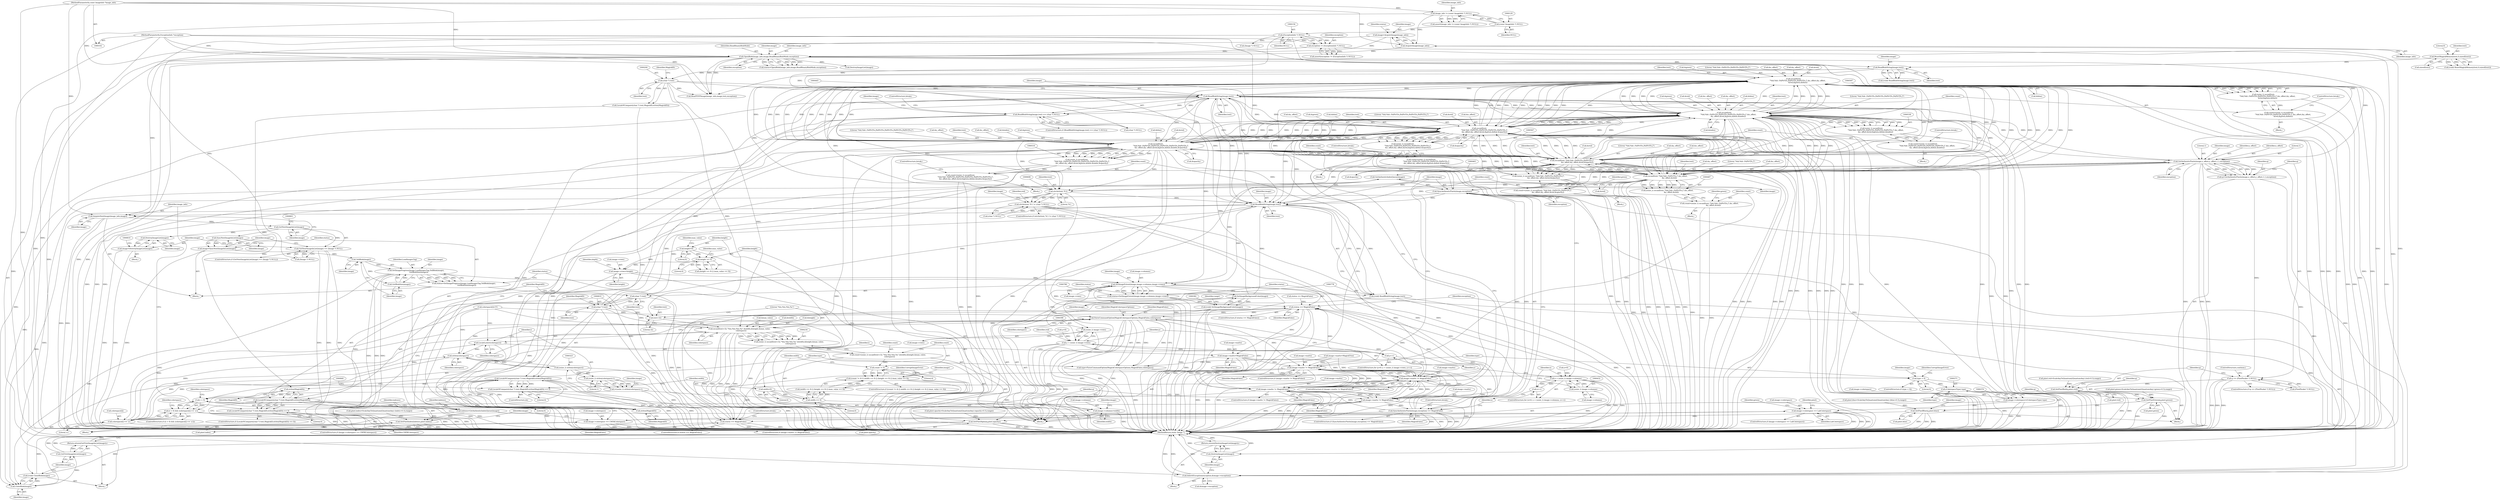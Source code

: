 digraph "0_ImageMagick_f6e9d0d9955e85bdd7540b251cd50d598dacc5e6_67@API" {
"1000588" [label="(Call,sscanf(text,\n              \"%ld,%ld: (%lf%*[%,]%lf%*[%,]%lf%*[%,]\",&x_offset,&y_offset,\n               &red,&green,&blue))"];
"1000441" [label="(Call,ReadBlobString(image,text))"];
"1000772" [label="(Call,SyncAuthenticPixels(image,exception))"];
"1000714" [label="(Call,GetAuthenticPixels(image,x_offset,y_offset,1,1,exception))"];
"1000170" [label="(Call,OpenBlob(image_info,image,ReadBinaryBlobMode,exception))"];
"1000166" [label="(Call,AcquireImage(image_info))"];
"1000126" [label="(Call,image_info != (const ImageInfo *) NULL)"];
"1000103" [label="(MethodParameterIn,const ImageInfo *image_info)"];
"1000128" [label="(Call,(const ImageInfo *) NULL)"];
"1000164" [label="(Call,image=AcquireImage(image_info))"];
"1000153" [label="(Call,exception != (ExceptionInfo *) NULL)"];
"1000104" [label="(MethodParameterIn,ExceptionInfo *exception)"];
"1000155" [label="(Call,(ExceptionInfo *) NULL)"];
"1000752" [label="(Call,GetAuthenticIndexQueue(image))"];
"1000383" [label="(Call,SetImageBackgroundColor(image))"];
"1000295" [label="(Call,SetImageExtent(image,image->columns,image->rows))"];
"1000779" [label="(Call,ReadBlobString(image,text))"];
"1000539" [label="(Call,sscanf(text,\n              \"%ld,%ld: (%lf%*[%,]%lf%*[%,]%lf%*[%,]%lf%*[%,]\",&x_offset,\n              &y_offset,&red,&green,&blue,&index))"];
"1000568" [label="(Call,sscanf(text,\n                  \"%ld,%ld: (%lf%*[%,]%lf%*[%,]%lf%*[%,]%lf%*[%,]\",\n                  &x_offset,&y_offset,&red,&green,&blue,&opacity))"];
"1000517" [label="(Call,sscanf(text,\n                  \"%ld,%ld: (%lf%*[%,]%lf%*[%,]%lf%*[%,]%lf%*[%,]%lf%*[%,]\",\n                  &x_offset,&y_offset,&red,&green,&blue,&index,&opacity))"];
"1000588" [label="(Call,sscanf(text,\n              \"%ld,%ld: (%lf%*[%,]%lf%*[%,]%lf%*[%,]\",&x_offset,&y_offset,\n               &red,&green,&blue))"];
"1000466" [label="(Call,sscanf(text,\"%ld,%ld: (%lf%*[%,]%lf%*[%,]\",\n                  &x_offset,&y_offset,&red,&opacity))"];
"1000488" [label="(Call,sscanf(text,\"%ld,%ld: (%lf%*[%,]\",&x_offset,\n              &y_offset,&red))"];
"1000604" [label="(Call,strchr(text,'%'))"];
"1000832" [label="(Call,(char *) text)"];
"1000785" [label="(Call,(char *) text)"];
"1000203" [label="(Call,(char *) text)"];
"1000197" [label="(Call,ReadBlobString(image,text))"];
"1000190" [label="(Call,ResetMagickMemory(text,0,sizeof(text)))"];
"1000818" [label="(Call,SetImageProgress(image,LoadImagesTag,TellBlob(image),\n          GetBlobSize(image)))"];
"1000823" [label="(Call,GetBlobSize(image))"];
"1000821" [label="(Call,TellBlob(image))"];
"1000812" [label="(Call,image=SyncNextImageInList(image))"];
"1000814" [label="(Call,SyncNextImageInList(image))"];
"1000798" [label="(Call,GetNextImageInList(image))"];
"1000793" [label="(Call,AcquireNextImage(image_info,image))"];
"1000266" [label="(Call,image->columns=width)"];
"1000218" [label="(Call,width=0)"];
"1000253" [label="(Call,width == 0)"];
"1000271" [label="(Call,image->rows=height)"];
"1000221" [label="(Call,height=0)"];
"1000257" [label="(Call,height == 0)"];
"1000440" [label="(Call,ReadBlobString(image,text) == (char *) NULL)"];
"1000464" [label="(Call,(ssize_t) sscanf(text,\"%ld,%ld: (%lf%*[%,]%lf%*[%,]\",\n                  &x_offset,&y_offset,&red,&opacity))"];
"1000462" [label="(Call,count=(ssize_t) sscanf(text,\"%ld,%ld: (%lf%*[%,]%lf%*[%,]\",\n                  &x_offset,&y_offset,&red,&opacity))"];
"1000486" [label="(Call,(ssize_t) sscanf(text,\"%ld,%ld: (%lf%*[%,]\",&x_offset,\n              &y_offset,&red))"];
"1000484" [label="(Call,count=(ssize_t) sscanf(text,\"%ld,%ld: (%lf%*[%,]\",&x_offset,\n              &y_offset,&red))"];
"1000515" [label="(Call,(ssize_t) sscanf(text,\n                  \"%ld,%ld: (%lf%*[%,]%lf%*[%,]%lf%*[%,]%lf%*[%,]%lf%*[%,]\",\n                  &x_offset,&y_offset,&red,&green,&blue,&index,&opacity))"];
"1000513" [label="(Call,count=(ssize_t) sscanf(text,\n                  \"%ld,%ld: (%lf%*[%,]%lf%*[%,]%lf%*[%,]%lf%*[%,]%lf%*[%,]\",\n                  &x_offset,&y_offset,&red,&green,&blue,&index,&opacity))"];
"1000537" [label="(Call,(ssize_t) sscanf(text,\n              \"%ld,%ld: (%lf%*[%,]%lf%*[%,]%lf%*[%,]%lf%*[%,]\",&x_offset,\n              &y_offset,&red,&green,&blue,&index))"];
"1000535" [label="(Call,count=(ssize_t) sscanf(text,\n              \"%ld,%ld: (%lf%*[%,]%lf%*[%,]%lf%*[%,]%lf%*[%,]\",&x_offset,\n              &y_offset,&red,&green,&blue,&index))"];
"1000566" [label="(Call,(ssize_t) sscanf(text,\n                  \"%ld,%ld: (%lf%*[%,]%lf%*[%,]%lf%*[%,]%lf%*[%,]\",\n                  &x_offset,&y_offset,&red,&green,&blue,&opacity))"];
"1000564" [label="(Call,count=(ssize_t) sscanf(text,\n                  \"%ld,%ld: (%lf%*[%,]%lf%*[%,]%lf%*[%,]%lf%*[%,]\",\n                  &x_offset,&y_offset,&red,&green,&blue,&opacity))"];
"1000586" [label="(Call,(ssize_t) sscanf(text,\n              \"%ld,%ld: (%lf%*[%,]%lf%*[%,]%lf%*[%,]\",&x_offset,&y_offset,\n               &red,&green,&blue))"];
"1000584" [label="(Call,count=(ssize_t) sscanf(text,\n              \"%ld,%ld: (%lf%*[%,]%lf%*[%,]%lf%*[%,]\",&x_offset,&y_offset,\n               &red,&green,&blue))"];
"1000603" [label="(Call,strchr(text,'%') != (char *) NULL)"];
"1000293" [label="(Call,status=SetImageExtent(image,image->columns,image->rows))"];
"1000304" [label="(Call,status == MagickFalse)"];
"1000327" [label="(Call,image->matte=MagickFalse)"];
"1000456" [label="(Call,image->matte != MagickFalse)"];
"1000507" [label="(Call,image->matte != MagickFalse)"];
"1000558" [label="(Call,image->matte != MagickFalse)"];
"1000760" [label="(Call,image->matte != MagickFalse)"];
"1000771" [label="(Call,SyncAuthenticPixels(image,exception) == MagickFalse)"];
"1000826" [label="(Call,status == MagickFalse)"];
"1000355" [label="(Call,ParseCommandOption(MagickColorspaceOptions,MagickFalse,colorspace))"];
"1000235" [label="(Call,sscanf(text+32,\"%lu,%lu,%lu,%s\",&width,&height,&max_value,\n      colorspace))"];
"1000233" [label="(Call,(ssize_t) sscanf(text+32,\"%lu,%lu,%lu,%s\",&width,&height,&max_value,\n      colorspace))"];
"1000231" [label="(Call,count=(ssize_t) sscanf(text+32,\"%lu,%lu,%lu,%s\",&width,&height,&max_value,\n      colorspace))"];
"1000249" [label="(Call,count != 4)"];
"1000248" [label="(Call,(count != 4) || (width == 0) || (height == 0) || (max_value == 0))"];
"1000317" [label="(Call,LocaleLower(colorspace))"];
"1000324" [label="(Call,strlen(colorspace))"];
"1000322" [label="(Call,(ssize_t) strlen(colorspace))"];
"1000321" [label="(Call,(ssize_t) strlen(colorspace)-1)"];
"1000319" [label="(Call,i=(ssize_t) strlen(colorspace)-1)"];
"1000334" [label="(Call,i > 0)"];
"1000333" [label="(Call,(i > 0) && (colorspace[i] == 'a'))"];
"1000337" [label="(Call,colorspace[i] == 'a')"];
"1000353" [label="(Call,type=ParseCommandOption(MagickColorspaceOptions,MagickFalse,colorspace))"];
"1000360" [label="(Call,type < 0)"];
"1000370" [label="(Call,(ColorspaceType) type)"];
"1000366" [label="(Call,image->colorspace=(ColorspaceType) type)"];
"1000637" [label="(Call,image->colorspace == LabColorspace)"];
"1000744" [label="(Call,image->colorspace == CMYKColorspace)"];
"1000315" [label="(Call,DestroyImageList(image))"];
"1000314" [label="(Return,return(DestroyImageList(image));)"];
"1000381" [label="(Call,(void) SetImageBackgroundColor(image))"];
"1000397" [label="(Call,(ssize_t) image->rows)"];
"1000395" [label="(Call,y < (ssize_t) image->rows)"];
"1000402" [label="(Call,y++)"];
"1000431" [label="(Call,(ssize_t) image->columns)"];
"1000429" [label="(Call,x < (ssize_t) image->columns)"];
"1000436" [label="(Call,x++)"];
"1000777" [label="(Call,(void) ReadBlobString(image,text))"];
"1000784" [label="(Call,LocaleNCompare((char *) text,MagickID,strlen(MagickID)))"];
"1000783" [label="(Call,LocaleNCompare((char *) text,MagickID,strlen(MagickID)) == 0)"];
"1000836" [label="(Call,strlen(MagickID))"];
"1000831" [label="(Call,LocaleNCompare((char *) text,MagickID,strlen(MagickID)))"];
"1000789" [label="(Call,strlen(MagickID))"];
"1000830" [label="(Call,LocaleNCompare((char *) text,MagickID,strlen(MagickID)) == 0)"];
"1000236" [label="(Call,text+32)"];
"1000797" [label="(Call,GetNextImageInList(image) == (Image *) NULL)"];
"1000806" [label="(Call,DestroyImageList(image))"];
"1000804" [label="(Call,image=DestroyImageList(image))"];
"1000816" [label="(Call,status=SetImageProgress(image,LoadImagesTag,TellBlob(image),\n          GetBlobSize(image)))"];
"1000841" [label="(Call,CloseBlob(image))"];
"1000839" [label="(Call,(void) CloseBlob(image))"];
"1000844" [label="(Call,GetFirstImageInList(image))"];
"1000843" [label="(Return,return(GetFirstImageInList(image));)"];
"1000308" [label="(Call,InheritException(exception,&image->exception))"];
"1000712" [label="(Call,q=GetAuthenticPixels(image,x_offset,y_offset,1,1,exception))"];
"1000722" [label="(Call,q == (PixelPacket *) NULL)"];
"1000728" [label="(Call,SetPixelRed(q,pixel.red))"];
"1000733" [label="(Call,SetPixelGreen(q,pixel.green))"];
"1000738" [label="(Call,SetPixelBlue(q,pixel.blue))"];
"1000765" [label="(Call,SetPixelAlpha(q,pixel.opacity))"];
"1000750" [label="(Call,indexes=GetAuthenticIndexQueue(image))"];
"1000754" [label="(Call,SetPixelIndex(indexes,pixel.index))"];
"1000321" [label="(Call,(ssize_t) strlen(colorspace)-1)"];
"1000188" [label="(Call,(void) ResetMagickMemory(text,0,sizeof(text)))"];
"1000461" [label="(Block,)"];
"1000192" [label="(Literal,0)"];
"1000720" [label="(Identifier,exception)"];
"1000739" [label="(Identifier,q)"];
"1000724" [label="(Call,(PixelPacket *) NULL)"];
"1000205" [label="(Identifier,text)"];
"1000454" [label="(Block,)"];
"1000803" [label="(Block,)"];
"1000310" [label="(Call,&image->exception)"];
"1000231" [label="(Call,count=(ssize_t) sscanf(text+32,\"%lu,%lu,%lu,%s\",&width,&height,&max_value,\n      colorspace))"];
"1000270" [label="(Identifier,width)"];
"1000820" [label="(Identifier,LoadImagesTag)"];
"1000712" [label="(Call,q=GetAuthenticPixels(image,x_offset,y_offset,1,1,exception))"];
"1000569" [label="(Identifier,text)"];
"1000823" [label="(Call,GetBlobSize(image))"];
"1000746" [label="(Identifier,image)"];
"1000845" [label="(Identifier,image)"];
"1000722" [label="(Call,q == (PixelPacket *) NULL)"];
"1000606" [label="(Literal,'%')"];
"1000776" [label="(ControlStructure,break;)"];
"1000714" [label="(Call,GetAuthenticPixels(image,x_offset,y_offset,1,1,exception))"];
"1000471" [label="(Call,&y_offset)"];
"1000568" [label="(Call,sscanf(text,\n                  \"%ld,%ld: (%lf%*[%,]%lf%*[%,]%lf%*[%,]%lf%*[%,]\",\n                  &x_offset,&y_offset,&red,&green,&blue,&opacity))"];
"1000356" [label="(Identifier,MagickColorspaceOptions)"];
"1000770" [label="(ControlStructure,if (SyncAuthenticPixels(image,exception) == MagickFalse))"];
"1000762" [label="(Identifier,image)"];
"1000488" [label="(Call,sscanf(text,\"%ld,%ld: (%lf%*[%,]\",&x_offset,\n              &y_offset,&red))"];
"1000534" [label="(ControlStructure,break;)"];
"1000333" [label="(Call,(i > 0) && (colorspace[i] == 'a'))"];
"1000777" [label="(Call,(void) ReadBlobString(image,text))"];
"1000783" [label="(Call,LocaleNCompare((char *) text,MagickID,strlen(MagickID)) == 0)"];
"1000359" [label="(ControlStructure,if (type < 0))"];
"1000644" [label="(Identifier,green)"];
"1000566" [label="(Call,(ssize_t) sscanf(text,\n                  \"%ld,%ld: (%lf%*[%,]%lf%*[%,]%lf%*[%,]%lf%*[%,]\",\n                  &x_offset,&y_offset,&red,&green,&blue,&opacity))"];
"1000790" [label="(Identifier,MagickID)"];
"1000744" [label="(Call,image->colorspace == CMYKColorspace)"];
"1000827" [label="(Identifier,status)"];
"1000348" [label="(Call,image->matte=MagickTrue)"];
"1000493" [label="(Call,&y_offset)"];
"1000185" [label="(Call,(Image *) NULL)"];
"1000294" [label="(Identifier,status)"];
"1000570" [label="(Literal,\"%ld,%ld: (%lf%*[%,]%lf%*[%,]%lf%*[%,]%lf%*[%,]\")"];
"1000164" [label="(Call,image=AcquireImage(image_info))"];
"1000835" [label="(Identifier,MagickID)"];
"1000216" [label="(ControlStructure,do)"];
"1000306" [label="(Identifier,MagickFalse)"];
"1000822" [label="(Identifier,image)"];
"1000583" [label="(ControlStructure,break;)"];
"1000170" [label="(Call,OpenBlob(image_info,image,ReadBinaryBlobMode,exception))"];
"1000730" [label="(Call,pixel.red)"];
"1000636" [label="(ControlStructure,if (image->colorspace == LabColorspace))"];
"1000584" [label="(Call,count=(ssize_t) sscanf(text,\n              \"%ld,%ld: (%lf%*[%,]%lf%*[%,]%lf%*[%,]\",&x_offset,&y_offset,\n               &red,&green,&blue))"];
"1000826" [label="(Call,status == MagickFalse)"];
"1000540" [label="(Identifier,text)"];
"1000834" [label="(Identifier,text)"];
"1000718" [label="(Literal,1)"];
"1000251" [label="(Literal,4)"];
"1000206" [label="(Identifier,MagickID)"];
"1000556" [label="(Block,)"];
"1000581" [label="(Call,&opacity)"];
"1000591" [label="(Call,&x_offset)"];
"1000511" [label="(Identifier,MagickFalse)"];
"1000668" [label="(Call,pixel.green=ScaleAnyToQuantum((QuantumAny) (green+0.5),range))"];
"1000602" [label="(ControlStructure,if (strchr(text,'%') != (char *) NULL))"];
"1000541" [label="(Literal,\"%ld,%ld: (%lf%*[%,]%lf%*[%,]%lf%*[%,]%lf%*[%,]\")"];
"1000612" [label="(Identifier,red)"];
"1000797" [label="(Call,GetNextImageInList(image) == (Image *) NULL)"];
"1000319" [label="(Call,i=(ssize_t) strlen(colorspace)-1)"];
"1000799" [label="(Identifier,image)"];
"1000307" [label="(Block,)"];
"1000518" [label="(Identifier,text)"];
"1000464" [label="(Call,(ssize_t) sscanf(text,\"%ld,%ld: (%lf%*[%,]%lf%*[%,]\",\n                  &x_offset,&y_offset,&red,&opacity))"];
"1000784" [label="(Call,LocaleNCompare((char *) text,MagickID,strlen(MagickID)))"];
"1000505" [label="(Block,)"];
"1000326" [label="(Literal,1)"];
"1000438" [label="(Block,)"];
"1000441" [label="(Call,ReadBlobString(image,text))"];
"1000490" [label="(Literal,\"%ld,%ld: (%lf%*[%,]\")"];
"1000345" [label="(Identifier,colorspace)"];
"1000221" [label="(Call,height=0)"];
"1000456" [label="(Call,image->matte != MagickFalse)"];
"1000798" [label="(Call,GetNextImageInList(image))"];
"1000800" [label="(Call,(Image *) NULL)"];
"1000336" [label="(Literal,0)"];
"1000557" [label="(ControlStructure,if (image->matte != MagickFalse))"];
"1000779" [label="(Call,ReadBlobString(image,text))"];
"1000247" [label="(ControlStructure,if ((count != 4) || (width == 0) || (height == 0) || (max_value == 0)))"];
"1000173" [label="(Identifier,ReadBinaryBlobMode)"];
"1000756" [label="(Call,pixel.index)"];
"1000723" [label="(Identifier,q)"];
"1000593" [label="(Call,&y_offset)"];
"1000191" [label="(Identifier,text)"];
"1000728" [label="(Call,SetPixelRed(q,pixel.red))"];
"1000782" [label="(ControlStructure,if (LocaleNCompare((char *) text,MagickID,strlen(MagickID)) == 0))"];
"1000605" [label="(Identifier,text)"];
"1000753" [label="(Identifier,image)"];
"1000439" [label="(ControlStructure,if (ReadBlobString(image,text) == (char *) NULL))"];
"1000486" [label="(Call,(ssize_t) sscanf(text,\"%ld,%ld: (%lf%*[%,]\",&x_offset,\n              &y_offset,&red))"];
"1000381" [label="(Call,(void) SetImageBackgroundColor(image))"];
"1000266" [label="(Call,image->columns=width)"];
"1000235" [label="(Call,sscanf(text+32,\"%lu,%lu,%lu,%s\",&width,&height,&max_value,\n      colorspace))"];
"1000759" [label="(ControlStructure,if (image->matte != MagickFalse))"];
"1000426" [label="(Call,x=0)"];
"1000257" [label="(Call,height == 0)"];
"1000520" [label="(Call,&x_offset)"];
"1000506" [label="(ControlStructure,if (image->matte != MagickFalse))"];
"1000819" [label="(Identifier,image)"];
"1000793" [label="(Call,AcquireNextImage(image_info,image))"];
"1000564" [label="(Call,count=(ssize_t) sscanf(text,\n                  \"%ld,%ld: (%lf%*[%,]%lf%*[%,]%lf%*[%,]%lf%*[%,]\",\n                  &x_offset,&y_offset,&red,&green,&blue,&opacity))"];
"1000440" [label="(Call,ReadBlobString(image,text) == (char *) NULL)"];
"1000760" [label="(Call,image->matte != MagickFalse)"];
"1000128" [label="(Call,(const ImageInfo *) NULL)"];
"1000539" [label="(Call,sscanf(text,\n              \"%ld,%ld: (%lf%*[%,]%lf%*[%,]%lf%*[%,]%lf%*[%,]\",&x_offset,\n              &y_offset,&red,&green,&blue,&index))"];
"1000172" [label="(Identifier,image)"];
"1000256" [label="(Call,(height == 0) || (max_value == 0))"];
"1000250" [label="(Identifier,count)"];
"1000431" [label="(Call,(ssize_t) image->columns)"];
"1000785" [label="(Call,(char *) text)"];
"1000304" [label="(Call,status == MagickFalse)"];
"1000355" [label="(Call,ParseCommandOption(MagickColorspaceOptions,MagickFalse,colorspace))"];
"1000314" [label="(Return,return(DestroyImageList(image));)"];
"1000743" [label="(ControlStructure,if (image->colorspace == CMYKColorspace))"];
"1000258" [label="(Identifier,height)"];
"1000715" [label="(Identifier,image)"];
"1000729" [label="(Identifier,q)"];
"1000817" [label="(Identifier,status)"];
"1000740" [label="(Call,pixel.blue)"];
"1000450" [label="(Identifier,image)"];
"1000318" [label="(Identifier,colorspace)"];
"1000316" [label="(Identifier,image)"];
"1000397" [label="(Call,(ssize_t) image->rows)"];
"1000370" [label="(Call,(ColorspaceType) type)"];
"1000774" [label="(Identifier,exception)"];
"1000754" [label="(Call,SetPixelIndex(indexes,pixel.index))"];
"1000308" [label="(Call,InheritException(exception,&image->exception))"];
"1000171" [label="(Identifier,image_info)"];
"1000361" [label="(Identifier,type)"];
"1000366" [label="(Call,image->colorspace=(ColorspaceType) type)"];
"1000734" [label="(Identifier,q)"];
"1000562" [label="(Identifier,MagickFalse)"];
"1000548" [label="(Call,&green)"];
"1000463" [label="(Identifier,count)"];
"1000546" [label="(Call,&red)"];
"1000168" [label="(Call,status=OpenBlob(image_info,image,ReadBinaryBlobMode,exception))"];
"1000233" [label="(Call,(ssize_t) sscanf(text+32,\"%lu,%lu,%lu,%s\",&width,&height,&max_value,\n      colorspace))"];
"1000830" [label="(Call,LocaleNCompare((char *) text,MagickID,strlen(MagickID)) == 0)"];
"1000190" [label="(Call,ResetMagickMemory(text,0,sizeof(text)))"];
"1000804" [label="(Call,image=DestroyImageList(image))"];
"1000530" [label="(Call,&index)"];
"1000639" [label="(Identifier,image)"];
"1000495" [label="(Call,&red)"];
"1000795" [label="(Identifier,image)"];
"1000604" [label="(Call,strchr(text,'%'))"];
"1000353" [label="(Call,type=ParseCommandOption(MagickColorspaceOptions,MagickFalse,colorspace))"];
"1000765" [label="(Call,SetPixelAlpha(q,pixel.opacity))"];
"1000193" [label="(Call,sizeof(text))"];
"1000641" [label="(Identifier,LabColorspace)"];
"1000295" [label="(Call,SetImageExtent(image,image->columns,image->rows))"];
"1000599" [label="(Call,&blue)"];
"1000169" [label="(Identifier,status)"];
"1000447" [label="(ControlStructure,break;)"];
"1000836" [label="(Call,strlen(MagickID))"];
"1000771" [label="(Call,SyncAuthenticPixels(image,exception) == MagickFalse)"];
"1000236" [label="(Call,text+32)"];
"1000469" [label="(Call,&x_offset)"];
"1000253" [label="(Call,width == 0)"];
"1000761" [label="(Call,image->matte)"];
"1000383" [label="(Call,SetImageBackgroundColor(image))"];
"1000733" [label="(Call,SetPixelGreen(q,pixel.green))"];
"1000491" [label="(Call,&x_offset)"];
"1000601" [label="(ControlStructure,break;)"];
"1000638" [label="(Call,image->colorspace)"];
"1000512" [label="(Block,)"];
"1000575" [label="(Call,&red)"];
"1000367" [label="(Call,image->colorspace)"];
"1000152" [label="(Call,assert(exception != (ExceptionInfo *) NULL))"];
"1000536" [label="(Identifier,count)"];
"1000787" [label="(Identifier,text)"];
"1000517" [label="(Call,sscanf(text,\n                  \"%ld,%ld: (%lf%*[%,]%lf%*[%,]%lf%*[%,]%lf%*[%,]%lf%*[%,]\",\n                  &x_offset,&y_offset,&red,&green,&blue,&index,&opacity))"];
"1000751" [label="(Identifier,indexes)"];
"1000749" [label="(Block,)"];
"1000386" [label="(Identifier,range)"];
"1000824" [label="(Identifier,image)"];
"1000338" [label="(Call,colorspace[i])"];
"1000154" [label="(Identifier,exception)"];
"1000222" [label="(Identifier,height)"];
"1000364" [label="(Identifier,CorruptImageError)"];
"1000303" [label="(ControlStructure,if (status == MagickFalse))"];
"1000532" [label="(Call,&opacity)"];
"1000425" [label="(ControlStructure,for (x=0; x < (ssize_t) image->columns; x++))"];
"1000199" [label="(Identifier,text)"];
"1000813" [label="(Identifier,image)"];
"1000341" [label="(Literal,'a')"];
"1000701" [label="(Call,pixel.opacity=ScaleAnyToQuantum((QuantumAny) (opacity+0.5),range))"];
"1000309" [label="(Identifier,exception)"];
"1000202" [label="(Call,LocaleNCompare((char *) text,MagickID,strlen(MagickID)))"];
"1000595" [label="(Call,&red)"];
"1000513" [label="(Call,count=(ssize_t) sscanf(text,\n                  \"%ld,%ld: (%lf%*[%,]%lf%*[%,]%lf%*[%,]%lf%*[%,]%lf%*[%,]\",\n                  &x_offset,&y_offset,&red,&green,&blue,&index,&opacity))"];
"1000271" [label="(Call,image->rows=height)"];
"1000514" [label="(Identifier,count)"];
"1000794" [label="(Identifier,image_info)"];
"1000559" [label="(Call,image->matte)"];
"1000573" [label="(Call,&y_offset)"];
"1000293" [label="(Call,status=SetImageExtent(image,image->columns,image->rows))"];
"1000368" [label="(Identifier,image)"];
"1000127" [label="(Identifier,image_info)"];
"1000603" [label="(Call,strchr(text,'%') != (char *) NULL)"];
"1000331" [label="(Identifier,MagickFalse)"];
"1000579" [label="(Call,&blue)"];
"1000526" [label="(Call,&green)"];
"1000255" [label="(Literal,0)"];
"1000335" [label="(Identifier,i)"];
"1000637" [label="(Call,image->colorspace == LabColorspace)"];
"1000788" [label="(Identifier,MagickID)"];
"1000343" [label="(Call,colorspace[i]='\0')"];
"1000508" [label="(Call,image->matte)"];
"1000324" [label="(Call,strlen(colorspace))"];
"1000223" [label="(Literal,0)"];
"1000217" [label="(Block,)"];
"1000528" [label="(Call,&blue)"];
"1000165" [label="(Identifier,image)"];
"1000738" [label="(Call,SetPixelBlue(q,pixel.blue))"];
"1000104" [label="(MethodParameterIn,ExceptionInfo *exception)"];
"1000812" [label="(Call,image=SyncNextImageInList(image))"];
"1000267" [label="(Call,image->columns)"];
"1000554" [label="(ControlStructure,break;)"];
"1000437" [label="(Identifier,x)"];
"1000317" [label="(Call,LocaleLower(colorspace))"];
"1000721" [label="(ControlStructure,if (q == (PixelPacket *) NULL))"];
"1000242" [label="(Call,&height)"];
"1000399" [label="(Call,image->rows)"];
"1000244" [label="(Call,&max_value)"];
"1000238" [label="(Literal,32)"];
"1000498" [label="(Identifier,green)"];
"1000411" [label="(Identifier,red)"];
"1000588" [label="(Call,sscanf(text,\n              \"%ld,%ld: (%lf%*[%,]%lf%*[%,]%lf%*[%,]\",&x_offset,&y_offset,\n               &red,&green,&blue))"];
"1000821" [label="(Call,TellBlob(image))"];
"1000552" [label="(Call,&index)"];
"1000717" [label="(Identifier,y_offset)"];
"1000261" [label="(Identifier,max_value)"];
"1000484" [label="(Call,count=(ssize_t) sscanf(text,\"%ld,%ld: (%lf%*[%,]\",&x_offset,\n              &y_offset,&red))"];
"1000838" [label="(Literal,0)"];
"1000203" [label="(Call,(char *) text)"];
"1000577" [label="(Call,&green)"];
"1000396" [label="(Identifier,y)"];
"1000460" [label="(Identifier,MagickFalse)"];
"1000507" [label="(Call,image->matte != MagickFalse)"];
"1000767" [label="(Call,pixel.opacity)"];
"1000296" [label="(Identifier,image)"];
"1000153" [label="(Call,exception != (ExceptionInfo *) NULL)"];
"1000766" [label="(Identifier,q)"];
"1000844" [label="(Call,GetFirstImageInList(image))"];
"1000442" [label="(Identifier,image)"];
"1000467" [label="(Identifier,text)"];
"1000358" [label="(Identifier,colorspace)"];
"1000842" [label="(Identifier,image)"];
"1000337" [label="(Call,colorspace[i] == 'a')"];
"1000126" [label="(Call,image_info != (const ImageInfo *) NULL)"];
"1000589" [label="(Identifier,text)"];
"1000403" [label="(Identifier,y)"];
"1000237" [label="(Identifier,text)"];
"1000657" [label="(Call,pixel.red=ScaleAnyToQuantum((QuantumAny) (red+0.5),range))"];
"1000752" [label="(Call,GetAuthenticIndexQueue(image))"];
"1000679" [label="(Call,pixel.blue=ScaleAnyToQuantum((QuantumAny) (blue+0.5),range))"];
"1000831" [label="(Call,LocaleNCompare((char *) text,MagickID,strlen(MagickID)))"];
"1000275" [label="(Identifier,height)"];
"1000814" [label="(Call,SyncNextImageInList(image))"];
"1000362" [label="(Literal,0)"];
"1000182" [label="(Call,DestroyImageList(image))"];
"1000325" [label="(Identifier,colorspace)"];
"1000735" [label="(Call,pixel.green)"];
"1000332" [label="(ControlStructure,if ((i > 0) && (colorspace[i] == 'a')))"];
"1000392" [label="(Call,y=0)"];
"1000828" [label="(Identifier,MagickFalse)"];
"1000339" [label="(Identifier,colorspace)"];
"1000130" [label="(Identifier,NULL)"];
"1000372" [label="(Identifier,type)"];
"1000542" [label="(Call,&x_offset)"];
"1000745" [label="(Call,image->colorspace)"];
"1000843" [label="(Return,return(GetFirstImageInList(image));)"];
"1000473" [label="(Call,&red)"];
"1000273" [label="(Identifier,image)"];
"1000240" [label="(Call,&width)"];
"1000796" [label="(ControlStructure,if (GetNextImageInList(image) == (Image *) NULL))"];
"1000354" [label="(Identifier,type)"];
"1000544" [label="(Call,&y_offset)"];
"1000825" [label="(ControlStructure,if (status == MagickFalse))"];
"1000219" [label="(Identifier,width)"];
"1000443" [label="(Identifier,text)"];
"1000125" [label="(Call,assert(image_info != (const ImageInfo *) NULL))"];
"1000519" [label="(Literal,\"%ld,%ld: (%lf%*[%,]%lf%*[%,]%lf%*[%,]%lf%*[%,]%lf%*[%,]\")"];
"1000792" [label="(Block,)"];
"1000105" [label="(Block,)"];
"1000535" [label="(Call,count=(ssize_t) sscanf(text,\n              \"%ld,%ld: (%lf%*[%,]%lf%*[%,]%lf%*[%,]%lf%*[%,]\",&x_offset,\n              &y_offset,&red,&green,&blue,&index))"];
"1000327" [label="(Call,image->matte=MagickFalse)"];
"1000537" [label="(Call,(ssize_t) sscanf(text,\n              \"%ld,%ld: (%lf%*[%,]%lf%*[%,]%lf%*[%,]%lf%*[%,]\",&x_offset,\n              &y_offset,&red,&green,&blue,&index))"];
"1000585" [label="(Identifier,count)"];
"1000300" [label="(Call,image->rows)"];
"1000829" [label="(ControlStructure,break;)"];
"1000166" [label="(Call,AcquireImage(image_info))"];
"1000328" [label="(Call,image->matte)"];
"1000211" [label="(Call,ReadTEXTImage(image_info,image,text,exception))"];
"1000565" [label="(Identifier,count)"];
"1000232" [label="(Identifier,count)"];
"1000781" [label="(Identifier,text)"];
"1000391" [label="(ControlStructure,for (y=0; y < (ssize_t) image->rows; y++))"];
"1000764" [label="(Identifier,MagickFalse)"];
"1000716" [label="(Identifier,x_offset)"];
"1000563" [label="(Block,)"];
"1000457" [label="(Call,image->matte)"];
"1000239" [label="(Literal,\"%lu,%lu,%lu,%s\")"];
"1000597" [label="(Call,&green)"];
"1000590" [label="(Literal,\"%ld,%ld: (%lf%*[%,]%lf%*[%,]%lf%*[%,]\")"];
"1000775" [label="(Identifier,MagickFalse)"];
"1000719" [label="(Literal,1)"];
"1000320" [label="(Identifier,i)"];
"1000791" [label="(Literal,0)"];
"1000246" [label="(Identifier,colorspace)"];
"1000755" [label="(Identifier,indexes)"];
"1000384" [label="(Identifier,image)"];
"1000322" [label="(Call,(ssize_t) strlen(colorspace))"];
"1000249" [label="(Call,count != 4)"];
"1000429" [label="(Call,x < (ssize_t) image->columns)"];
"1000659" [label="(Identifier,pixel)"];
"1000748" [label="(Identifier,CMYKColorspace)"];
"1000395" [label="(Call,y < (ssize_t) image->rows)"];
"1000455" [label="(ControlStructure,if (image->matte != MagickFalse))"];
"1000772" [label="(Call,SyncAuthenticPixels(image,exception))"];
"1000832" [label="(Call,(char *) text)"];
"1000515" [label="(Call,(ssize_t) sscanf(text,\n                  \"%ld,%ld: (%lf%*[%,]%lf%*[%,]%lf%*[%,]%lf%*[%,]%lf%*[%,]\",\n                  &x_offset,&y_offset,&red,&green,&blue,&index,&opacity))"];
"1000789" [label="(Call,strlen(MagickID))"];
"1000402" [label="(Call,y++)"];
"1000430" [label="(Identifier,x)"];
"1000571" [label="(Call,&x_offset)"];
"1000444" [label="(Call,(char *) NULL)"];
"1000248" [label="(Call,(count != 4) || (width == 0) || (height == 0) || (max_value == 0))"];
"1000468" [label="(Literal,\"%ld,%ld: (%lf%*[%,]%lf%*[%,]\")"];
"1000254" [label="(Identifier,width)"];
"1000550" [label="(Call,&blue)"];
"1000815" [label="(Identifier,image)"];
"1000466" [label="(Call,sscanf(text,\"%ld,%ld: (%lf%*[%,]%lf%*[%,]\",\n                  &x_offset,&y_offset,&red,&opacity))"];
"1000174" [label="(Identifier,exception)"];
"1000750" [label="(Call,indexes=GetAuthenticIndexQueue(image))"];
"1000780" [label="(Identifier,image)"];
"1000837" [label="(Identifier,MagickID)"];
"1000816" [label="(Call,status=SetImageProgress(image,LoadImagesTag,TellBlob(image),\n          GetBlobSize(image)))"];
"1000727" [label="(ControlStructure,continue;)"];
"1000846" [label="(MethodReturn,static Image *)"];
"1000272" [label="(Call,image->rows)"];
"1000818" [label="(Call,SetImageProgress(image,LoadImagesTag,TellBlob(image),\n          GetBlobSize(image)))"];
"1000329" [label="(Identifier,image)"];
"1000478" [label="(Identifier,green)"];
"1000485" [label="(Identifier,count)"];
"1000360" [label="(Call,type < 0)"];
"1000522" [label="(Call,&y_offset)"];
"1000176" [label="(Call,status == MagickFalse)"];
"1000807" [label="(Identifier,image)"];
"1000586" [label="(Call,(ssize_t) sscanf(text,\n              \"%ld,%ld: (%lf%*[%,]%lf%*[%,]%lf%*[%,]\",&x_offset,&y_offset,\n               &red,&green,&blue))"];
"1000264" [label="(Identifier,CorruptImageError)"];
"1000278" [label="(Identifier,depth)"];
"1000607" [label="(Call,(char *) NULL)"];
"1000305" [label="(Identifier,status)"];
"1000167" [label="(Identifier,image_info)"];
"1000268" [label="(Identifier,image)"];
"1000475" [label="(Call,&opacity)"];
"1000357" [label="(Identifier,MagickFalse)"];
"1000220" [label="(Literal,0)"];
"1000713" [label="(Identifier,q)"];
"1000433" [label="(Call,image->columns)"];
"1000103" [label="(MethodParameterIn,const ImageInfo *image_info)"];
"1000690" [label="(Call,pixel.index=ScaleAnyToQuantum((QuantumAny) (index+0.5),range))"];
"1000197" [label="(Call,ReadBlobString(image,text))"];
"1000157" [label="(Identifier,NULL)"];
"1000489" [label="(Identifier,text)"];
"1000334" [label="(Call,i > 0)"];
"1000155" [label="(Call,(ExceptionInfo *) NULL)"];
"1000252" [label="(Call,(width == 0) || (height == 0) || (max_value == 0))"];
"1000524" [label="(Call,&red)"];
"1000218" [label="(Call,width=0)"];
"1000841" [label="(Call,CloseBlob(image))"];
"1000315" [label="(Call,DestroyImageList(image))"];
"1000462" [label="(Call,count=(ssize_t) sscanf(text,\"%ld,%ld: (%lf%*[%,]%lf%*[%,]\",\n                  &x_offset,&y_offset,&red,&opacity))"];
"1000225" [label="(Identifier,max_value)"];
"1000558" [label="(Call,image->matte != MagickFalse)"];
"1000773" [label="(Identifier,image)"];
"1000195" [label="(Call,(void) ReadBlobString(image,text))"];
"1000259" [label="(Literal,0)"];
"1000805" [label="(Identifier,image)"];
"1000198" [label="(Identifier,image)"];
"1000297" [label="(Call,image->columns)"];
"1000436" [label="(Call,x++)"];
"1000806" [label="(Call,DestroyImageList(image))"];
"1000839" [label="(Call,(void) CloseBlob(image))"];
"1000588" -> "1000586"  [label="AST: "];
"1000588" -> "1000599"  [label="CFG: "];
"1000589" -> "1000588"  [label="AST: "];
"1000590" -> "1000588"  [label="AST: "];
"1000591" -> "1000588"  [label="AST: "];
"1000593" -> "1000588"  [label="AST: "];
"1000595" -> "1000588"  [label="AST: "];
"1000597" -> "1000588"  [label="AST: "];
"1000599" -> "1000588"  [label="AST: "];
"1000586" -> "1000588"  [label="CFG: "];
"1000588" -> "1000846"  [label="DDG: "];
"1000588" -> "1000846"  [label="DDG: "];
"1000588" -> "1000846"  [label="DDG: "];
"1000588" -> "1000846"  [label="DDG: "];
"1000588" -> "1000846"  [label="DDG: "];
"1000588" -> "1000846"  [label="DDG: "];
"1000588" -> "1000441"  [label="DDG: "];
"1000588" -> "1000466"  [label="DDG: "];
"1000588" -> "1000466"  [label="DDG: "];
"1000588" -> "1000466"  [label="DDG: "];
"1000588" -> "1000488"  [label="DDG: "];
"1000588" -> "1000488"  [label="DDG: "];
"1000588" -> "1000488"  [label="DDG: "];
"1000588" -> "1000517"  [label="DDG: "];
"1000588" -> "1000517"  [label="DDG: "];
"1000588" -> "1000517"  [label="DDG: "];
"1000588" -> "1000517"  [label="DDG: "];
"1000588" -> "1000517"  [label="DDG: "];
"1000588" -> "1000539"  [label="DDG: "];
"1000588" -> "1000539"  [label="DDG: "];
"1000588" -> "1000539"  [label="DDG: "];
"1000588" -> "1000539"  [label="DDG: "];
"1000588" -> "1000539"  [label="DDG: "];
"1000588" -> "1000568"  [label="DDG: "];
"1000588" -> "1000568"  [label="DDG: "];
"1000588" -> "1000568"  [label="DDG: "];
"1000588" -> "1000568"  [label="DDG: "];
"1000588" -> "1000568"  [label="DDG: "];
"1000588" -> "1000586"  [label="DDG: "];
"1000588" -> "1000586"  [label="DDG: "];
"1000588" -> "1000586"  [label="DDG: "];
"1000588" -> "1000586"  [label="DDG: "];
"1000588" -> "1000586"  [label="DDG: "];
"1000588" -> "1000586"  [label="DDG: "];
"1000588" -> "1000586"  [label="DDG: "];
"1000441" -> "1000588"  [label="DDG: "];
"1000568" -> "1000588"  [label="DDG: "];
"1000568" -> "1000588"  [label="DDG: "];
"1000568" -> "1000588"  [label="DDG: "];
"1000568" -> "1000588"  [label="DDG: "];
"1000568" -> "1000588"  [label="DDG: "];
"1000517" -> "1000588"  [label="DDG: "];
"1000517" -> "1000588"  [label="DDG: "];
"1000517" -> "1000588"  [label="DDG: "];
"1000517" -> "1000588"  [label="DDG: "];
"1000517" -> "1000588"  [label="DDG: "];
"1000539" -> "1000588"  [label="DDG: "];
"1000539" -> "1000588"  [label="DDG: "];
"1000539" -> "1000588"  [label="DDG: "];
"1000539" -> "1000588"  [label="DDG: "];
"1000539" -> "1000588"  [label="DDG: "];
"1000466" -> "1000588"  [label="DDG: "];
"1000466" -> "1000588"  [label="DDG: "];
"1000466" -> "1000588"  [label="DDG: "];
"1000488" -> "1000588"  [label="DDG: "];
"1000488" -> "1000588"  [label="DDG: "];
"1000488" -> "1000588"  [label="DDG: "];
"1000588" -> "1000604"  [label="DDG: "];
"1000588" -> "1000779"  [label="DDG: "];
"1000441" -> "1000440"  [label="AST: "];
"1000441" -> "1000443"  [label="CFG: "];
"1000442" -> "1000441"  [label="AST: "];
"1000443" -> "1000441"  [label="AST: "];
"1000445" -> "1000441"  [label="CFG: "];
"1000441" -> "1000846"  [label="DDG: "];
"1000441" -> "1000440"  [label="DDG: "];
"1000441" -> "1000440"  [label="DDG: "];
"1000772" -> "1000441"  [label="DDG: "];
"1000714" -> "1000441"  [label="DDG: "];
"1000383" -> "1000441"  [label="DDG: "];
"1000539" -> "1000441"  [label="DDG: "];
"1000466" -> "1000441"  [label="DDG: "];
"1000517" -> "1000441"  [label="DDG: "];
"1000604" -> "1000441"  [label="DDG: "];
"1000568" -> "1000441"  [label="DDG: "];
"1000488" -> "1000441"  [label="DDG: "];
"1000832" -> "1000441"  [label="DDG: "];
"1000203" -> "1000441"  [label="DDG: "];
"1000441" -> "1000466"  [label="DDG: "];
"1000441" -> "1000488"  [label="DDG: "];
"1000441" -> "1000517"  [label="DDG: "];
"1000441" -> "1000539"  [label="DDG: "];
"1000441" -> "1000568"  [label="DDG: "];
"1000441" -> "1000714"  [label="DDG: "];
"1000441" -> "1000779"  [label="DDG: "];
"1000441" -> "1000779"  [label="DDG: "];
"1000441" -> "1000841"  [label="DDG: "];
"1000772" -> "1000771"  [label="AST: "];
"1000772" -> "1000774"  [label="CFG: "];
"1000773" -> "1000772"  [label="AST: "];
"1000774" -> "1000772"  [label="AST: "];
"1000775" -> "1000772"  [label="CFG: "];
"1000772" -> "1000846"  [label="DDG: "];
"1000772" -> "1000308"  [label="DDG: "];
"1000772" -> "1000714"  [label="DDG: "];
"1000772" -> "1000771"  [label="DDG: "];
"1000772" -> "1000771"  [label="DDG: "];
"1000714" -> "1000772"  [label="DDG: "];
"1000714" -> "1000772"  [label="DDG: "];
"1000752" -> "1000772"  [label="DDG: "];
"1000104" -> "1000772"  [label="DDG: "];
"1000772" -> "1000779"  [label="DDG: "];
"1000772" -> "1000841"  [label="DDG: "];
"1000714" -> "1000712"  [label="AST: "];
"1000714" -> "1000720"  [label="CFG: "];
"1000715" -> "1000714"  [label="AST: "];
"1000716" -> "1000714"  [label="AST: "];
"1000717" -> "1000714"  [label="AST: "];
"1000718" -> "1000714"  [label="AST: "];
"1000719" -> "1000714"  [label="AST: "];
"1000720" -> "1000714"  [label="AST: "];
"1000712" -> "1000714"  [label="CFG: "];
"1000714" -> "1000846"  [label="DDG: "];
"1000714" -> "1000846"  [label="DDG: "];
"1000714" -> "1000846"  [label="DDG: "];
"1000714" -> "1000295"  [label="DDG: "];
"1000714" -> "1000308"  [label="DDG: "];
"1000714" -> "1000712"  [label="DDG: "];
"1000714" -> "1000712"  [label="DDG: "];
"1000714" -> "1000712"  [label="DDG: "];
"1000714" -> "1000712"  [label="DDG: "];
"1000714" -> "1000712"  [label="DDG: "];
"1000170" -> "1000714"  [label="DDG: "];
"1000104" -> "1000714"  [label="DDG: "];
"1000714" -> "1000752"  [label="DDG: "];
"1000714" -> "1000779"  [label="DDG: "];
"1000714" -> "1000841"  [label="DDG: "];
"1000170" -> "1000168"  [label="AST: "];
"1000170" -> "1000174"  [label="CFG: "];
"1000171" -> "1000170"  [label="AST: "];
"1000172" -> "1000170"  [label="AST: "];
"1000173" -> "1000170"  [label="AST: "];
"1000174" -> "1000170"  [label="AST: "];
"1000168" -> "1000170"  [label="CFG: "];
"1000170" -> "1000846"  [label="DDG: "];
"1000170" -> "1000846"  [label="DDG: "];
"1000170" -> "1000846"  [label="DDG: "];
"1000170" -> "1000168"  [label="DDG: "];
"1000170" -> "1000168"  [label="DDG: "];
"1000170" -> "1000168"  [label="DDG: "];
"1000170" -> "1000168"  [label="DDG: "];
"1000166" -> "1000170"  [label="DDG: "];
"1000103" -> "1000170"  [label="DDG: "];
"1000164" -> "1000170"  [label="DDG: "];
"1000153" -> "1000170"  [label="DDG: "];
"1000104" -> "1000170"  [label="DDG: "];
"1000170" -> "1000182"  [label="DDG: "];
"1000170" -> "1000197"  [label="DDG: "];
"1000170" -> "1000211"  [label="DDG: "];
"1000170" -> "1000211"  [label="DDG: "];
"1000170" -> "1000308"  [label="DDG: "];
"1000170" -> "1000793"  [label="DDG: "];
"1000166" -> "1000164"  [label="AST: "];
"1000166" -> "1000167"  [label="CFG: "];
"1000167" -> "1000166"  [label="AST: "];
"1000164" -> "1000166"  [label="CFG: "];
"1000166" -> "1000164"  [label="DDG: "];
"1000126" -> "1000166"  [label="DDG: "];
"1000103" -> "1000166"  [label="DDG: "];
"1000126" -> "1000125"  [label="AST: "];
"1000126" -> "1000128"  [label="CFG: "];
"1000127" -> "1000126"  [label="AST: "];
"1000128" -> "1000126"  [label="AST: "];
"1000125" -> "1000126"  [label="CFG: "];
"1000126" -> "1000846"  [label="DDG: "];
"1000126" -> "1000125"  [label="DDG: "];
"1000126" -> "1000125"  [label="DDG: "];
"1000103" -> "1000126"  [label="DDG: "];
"1000128" -> "1000126"  [label="DDG: "];
"1000103" -> "1000102"  [label="AST: "];
"1000103" -> "1000846"  [label="DDG: "];
"1000103" -> "1000211"  [label="DDG: "];
"1000103" -> "1000793"  [label="DDG: "];
"1000128" -> "1000130"  [label="CFG: "];
"1000129" -> "1000128"  [label="AST: "];
"1000130" -> "1000128"  [label="AST: "];
"1000128" -> "1000155"  [label="DDG: "];
"1000164" -> "1000105"  [label="AST: "];
"1000165" -> "1000164"  [label="AST: "];
"1000169" -> "1000164"  [label="CFG: "];
"1000164" -> "1000846"  [label="DDG: "];
"1000153" -> "1000152"  [label="AST: "];
"1000153" -> "1000155"  [label="CFG: "];
"1000154" -> "1000153"  [label="AST: "];
"1000155" -> "1000153"  [label="AST: "];
"1000152" -> "1000153"  [label="CFG: "];
"1000153" -> "1000846"  [label="DDG: "];
"1000153" -> "1000152"  [label="DDG: "];
"1000153" -> "1000152"  [label="DDG: "];
"1000104" -> "1000153"  [label="DDG: "];
"1000155" -> "1000153"  [label="DDG: "];
"1000104" -> "1000102"  [label="AST: "];
"1000104" -> "1000846"  [label="DDG: "];
"1000104" -> "1000211"  [label="DDG: "];
"1000104" -> "1000308"  [label="DDG: "];
"1000155" -> "1000157"  [label="CFG: "];
"1000156" -> "1000155"  [label="AST: "];
"1000157" -> "1000155"  [label="AST: "];
"1000155" -> "1000846"  [label="DDG: "];
"1000155" -> "1000185"  [label="DDG: "];
"1000155" -> "1000444"  [label="DDG: "];
"1000155" -> "1000800"  [label="DDG: "];
"1000752" -> "1000750"  [label="AST: "];
"1000752" -> "1000753"  [label="CFG: "];
"1000753" -> "1000752"  [label="AST: "];
"1000750" -> "1000752"  [label="CFG: "];
"1000752" -> "1000750"  [label="DDG: "];
"1000383" -> "1000381"  [label="AST: "];
"1000383" -> "1000384"  [label="CFG: "];
"1000384" -> "1000383"  [label="AST: "];
"1000381" -> "1000383"  [label="CFG: "];
"1000383" -> "1000381"  [label="DDG: "];
"1000295" -> "1000383"  [label="DDG: "];
"1000383" -> "1000779"  [label="DDG: "];
"1000295" -> "1000293"  [label="AST: "];
"1000295" -> "1000300"  [label="CFG: "];
"1000296" -> "1000295"  [label="AST: "];
"1000297" -> "1000295"  [label="AST: "];
"1000300" -> "1000295"  [label="AST: "];
"1000293" -> "1000295"  [label="CFG: "];
"1000295" -> "1000846"  [label="DDG: "];
"1000295" -> "1000846"  [label="DDG: "];
"1000295" -> "1000293"  [label="DDG: "];
"1000295" -> "1000293"  [label="DDG: "];
"1000295" -> "1000293"  [label="DDG: "];
"1000779" -> "1000295"  [label="DDG: "];
"1000818" -> "1000295"  [label="DDG: "];
"1000197" -> "1000295"  [label="DDG: "];
"1000266" -> "1000295"  [label="DDG: "];
"1000271" -> "1000295"  [label="DDG: "];
"1000295" -> "1000315"  [label="DDG: "];
"1000295" -> "1000397"  [label="DDG: "];
"1000295" -> "1000431"  [label="DDG: "];
"1000779" -> "1000777"  [label="AST: "];
"1000779" -> "1000781"  [label="CFG: "];
"1000780" -> "1000779"  [label="AST: "];
"1000781" -> "1000779"  [label="AST: "];
"1000777" -> "1000779"  [label="CFG: "];
"1000779" -> "1000777"  [label="DDG: "];
"1000779" -> "1000777"  [label="DDG: "];
"1000539" -> "1000779"  [label="DDG: "];
"1000466" -> "1000779"  [label="DDG: "];
"1000517" -> "1000779"  [label="DDG: "];
"1000604" -> "1000779"  [label="DDG: "];
"1000568" -> "1000779"  [label="DDG: "];
"1000488" -> "1000779"  [label="DDG: "];
"1000832" -> "1000779"  [label="DDG: "];
"1000203" -> "1000779"  [label="DDG: "];
"1000779" -> "1000785"  [label="DDG: "];
"1000779" -> "1000793"  [label="DDG: "];
"1000779" -> "1000841"  [label="DDG: "];
"1000539" -> "1000537"  [label="AST: "];
"1000539" -> "1000552"  [label="CFG: "];
"1000540" -> "1000539"  [label="AST: "];
"1000541" -> "1000539"  [label="AST: "];
"1000542" -> "1000539"  [label="AST: "];
"1000544" -> "1000539"  [label="AST: "];
"1000546" -> "1000539"  [label="AST: "];
"1000548" -> "1000539"  [label="AST: "];
"1000550" -> "1000539"  [label="AST: "];
"1000552" -> "1000539"  [label="AST: "];
"1000537" -> "1000539"  [label="CFG: "];
"1000539" -> "1000846"  [label="DDG: "];
"1000539" -> "1000846"  [label="DDG: "];
"1000539" -> "1000846"  [label="DDG: "];
"1000539" -> "1000846"  [label="DDG: "];
"1000539" -> "1000846"  [label="DDG: "];
"1000539" -> "1000846"  [label="DDG: "];
"1000539" -> "1000846"  [label="DDG: "];
"1000539" -> "1000466"  [label="DDG: "];
"1000539" -> "1000466"  [label="DDG: "];
"1000539" -> "1000466"  [label="DDG: "];
"1000539" -> "1000488"  [label="DDG: "];
"1000539" -> "1000488"  [label="DDG: "];
"1000539" -> "1000488"  [label="DDG: "];
"1000539" -> "1000517"  [label="DDG: "];
"1000539" -> "1000517"  [label="DDG: "];
"1000539" -> "1000517"  [label="DDG: "];
"1000539" -> "1000517"  [label="DDG: "];
"1000539" -> "1000517"  [label="DDG: "];
"1000539" -> "1000517"  [label="DDG: "];
"1000539" -> "1000537"  [label="DDG: "];
"1000539" -> "1000537"  [label="DDG: "];
"1000539" -> "1000537"  [label="DDG: "];
"1000539" -> "1000537"  [label="DDG: "];
"1000539" -> "1000537"  [label="DDG: "];
"1000539" -> "1000537"  [label="DDG: "];
"1000539" -> "1000537"  [label="DDG: "];
"1000539" -> "1000537"  [label="DDG: "];
"1000568" -> "1000539"  [label="DDG: "];
"1000568" -> "1000539"  [label="DDG: "];
"1000568" -> "1000539"  [label="DDG: "];
"1000568" -> "1000539"  [label="DDG: "];
"1000568" -> "1000539"  [label="DDG: "];
"1000517" -> "1000539"  [label="DDG: "];
"1000517" -> "1000539"  [label="DDG: "];
"1000517" -> "1000539"  [label="DDG: "];
"1000517" -> "1000539"  [label="DDG: "];
"1000517" -> "1000539"  [label="DDG: "];
"1000517" -> "1000539"  [label="DDG: "];
"1000466" -> "1000539"  [label="DDG: "];
"1000466" -> "1000539"  [label="DDG: "];
"1000466" -> "1000539"  [label="DDG: "];
"1000488" -> "1000539"  [label="DDG: "];
"1000488" -> "1000539"  [label="DDG: "];
"1000488" -> "1000539"  [label="DDG: "];
"1000539" -> "1000568"  [label="DDG: "];
"1000539" -> "1000568"  [label="DDG: "];
"1000539" -> "1000568"  [label="DDG: "];
"1000539" -> "1000568"  [label="DDG: "];
"1000539" -> "1000568"  [label="DDG: "];
"1000539" -> "1000604"  [label="DDG: "];
"1000568" -> "1000566"  [label="AST: "];
"1000568" -> "1000581"  [label="CFG: "];
"1000569" -> "1000568"  [label="AST: "];
"1000570" -> "1000568"  [label="AST: "];
"1000571" -> "1000568"  [label="AST: "];
"1000573" -> "1000568"  [label="AST: "];
"1000575" -> "1000568"  [label="AST: "];
"1000577" -> "1000568"  [label="AST: "];
"1000579" -> "1000568"  [label="AST: "];
"1000581" -> "1000568"  [label="AST: "];
"1000566" -> "1000568"  [label="CFG: "];
"1000568" -> "1000846"  [label="DDG: "];
"1000568" -> "1000846"  [label="DDG: "];
"1000568" -> "1000846"  [label="DDG: "];
"1000568" -> "1000846"  [label="DDG: "];
"1000568" -> "1000846"  [label="DDG: "];
"1000568" -> "1000846"  [label="DDG: "];
"1000568" -> "1000846"  [label="DDG: "];
"1000568" -> "1000466"  [label="DDG: "];
"1000568" -> "1000466"  [label="DDG: "];
"1000568" -> "1000466"  [label="DDG: "];
"1000568" -> "1000466"  [label="DDG: "];
"1000568" -> "1000488"  [label="DDG: "];
"1000568" -> "1000488"  [label="DDG: "];
"1000568" -> "1000488"  [label="DDG: "];
"1000568" -> "1000517"  [label="DDG: "];
"1000568" -> "1000517"  [label="DDG: "];
"1000568" -> "1000517"  [label="DDG: "];
"1000568" -> "1000517"  [label="DDG: "];
"1000568" -> "1000517"  [label="DDG: "];
"1000568" -> "1000517"  [label="DDG: "];
"1000568" -> "1000566"  [label="DDG: "];
"1000568" -> "1000566"  [label="DDG: "];
"1000568" -> "1000566"  [label="DDG: "];
"1000568" -> "1000566"  [label="DDG: "];
"1000568" -> "1000566"  [label="DDG: "];
"1000568" -> "1000566"  [label="DDG: "];
"1000568" -> "1000566"  [label="DDG: "];
"1000568" -> "1000566"  [label="DDG: "];
"1000517" -> "1000568"  [label="DDG: "];
"1000517" -> "1000568"  [label="DDG: "];
"1000517" -> "1000568"  [label="DDG: "];
"1000517" -> "1000568"  [label="DDG: "];
"1000517" -> "1000568"  [label="DDG: "];
"1000517" -> "1000568"  [label="DDG: "];
"1000466" -> "1000568"  [label="DDG: "];
"1000466" -> "1000568"  [label="DDG: "];
"1000466" -> "1000568"  [label="DDG: "];
"1000466" -> "1000568"  [label="DDG: "];
"1000488" -> "1000568"  [label="DDG: "];
"1000488" -> "1000568"  [label="DDG: "];
"1000488" -> "1000568"  [label="DDG: "];
"1000568" -> "1000604"  [label="DDG: "];
"1000517" -> "1000515"  [label="AST: "];
"1000517" -> "1000532"  [label="CFG: "];
"1000518" -> "1000517"  [label="AST: "];
"1000519" -> "1000517"  [label="AST: "];
"1000520" -> "1000517"  [label="AST: "];
"1000522" -> "1000517"  [label="AST: "];
"1000524" -> "1000517"  [label="AST: "];
"1000526" -> "1000517"  [label="AST: "];
"1000528" -> "1000517"  [label="AST: "];
"1000530" -> "1000517"  [label="AST: "];
"1000532" -> "1000517"  [label="AST: "];
"1000515" -> "1000517"  [label="CFG: "];
"1000517" -> "1000846"  [label="DDG: "];
"1000517" -> "1000846"  [label="DDG: "];
"1000517" -> "1000846"  [label="DDG: "];
"1000517" -> "1000846"  [label="DDG: "];
"1000517" -> "1000846"  [label="DDG: "];
"1000517" -> "1000846"  [label="DDG: "];
"1000517" -> "1000846"  [label="DDG: "];
"1000517" -> "1000846"  [label="DDG: "];
"1000517" -> "1000466"  [label="DDG: "];
"1000517" -> "1000466"  [label="DDG: "];
"1000517" -> "1000466"  [label="DDG: "];
"1000517" -> "1000466"  [label="DDG: "];
"1000517" -> "1000488"  [label="DDG: "];
"1000517" -> "1000488"  [label="DDG: "];
"1000517" -> "1000488"  [label="DDG: "];
"1000517" -> "1000515"  [label="DDG: "];
"1000517" -> "1000515"  [label="DDG: "];
"1000517" -> "1000515"  [label="DDG: "];
"1000517" -> "1000515"  [label="DDG: "];
"1000517" -> "1000515"  [label="DDG: "];
"1000517" -> "1000515"  [label="DDG: "];
"1000517" -> "1000515"  [label="DDG: "];
"1000517" -> "1000515"  [label="DDG: "];
"1000517" -> "1000515"  [label="DDG: "];
"1000466" -> "1000517"  [label="DDG: "];
"1000466" -> "1000517"  [label="DDG: "];
"1000466" -> "1000517"  [label="DDG: "];
"1000466" -> "1000517"  [label="DDG: "];
"1000488" -> "1000517"  [label="DDG: "];
"1000488" -> "1000517"  [label="DDG: "];
"1000488" -> "1000517"  [label="DDG: "];
"1000517" -> "1000604"  [label="DDG: "];
"1000466" -> "1000464"  [label="AST: "];
"1000466" -> "1000475"  [label="CFG: "];
"1000467" -> "1000466"  [label="AST: "];
"1000468" -> "1000466"  [label="AST: "];
"1000469" -> "1000466"  [label="AST: "];
"1000471" -> "1000466"  [label="AST: "];
"1000473" -> "1000466"  [label="AST: "];
"1000475" -> "1000466"  [label="AST: "];
"1000464" -> "1000466"  [label="CFG: "];
"1000466" -> "1000846"  [label="DDG: "];
"1000466" -> "1000846"  [label="DDG: "];
"1000466" -> "1000846"  [label="DDG: "];
"1000466" -> "1000846"  [label="DDG: "];
"1000466" -> "1000846"  [label="DDG: "];
"1000466" -> "1000464"  [label="DDG: "];
"1000466" -> "1000464"  [label="DDG: "];
"1000466" -> "1000464"  [label="DDG: "];
"1000466" -> "1000464"  [label="DDG: "];
"1000466" -> "1000464"  [label="DDG: "];
"1000466" -> "1000464"  [label="DDG: "];
"1000488" -> "1000466"  [label="DDG: "];
"1000488" -> "1000466"  [label="DDG: "];
"1000488" -> "1000466"  [label="DDG: "];
"1000466" -> "1000488"  [label="DDG: "];
"1000466" -> "1000488"  [label="DDG: "];
"1000466" -> "1000488"  [label="DDG: "];
"1000466" -> "1000604"  [label="DDG: "];
"1000488" -> "1000486"  [label="AST: "];
"1000488" -> "1000495"  [label="CFG: "];
"1000489" -> "1000488"  [label="AST: "];
"1000490" -> "1000488"  [label="AST: "];
"1000491" -> "1000488"  [label="AST: "];
"1000493" -> "1000488"  [label="AST: "];
"1000495" -> "1000488"  [label="AST: "];
"1000486" -> "1000488"  [label="CFG: "];
"1000488" -> "1000846"  [label="DDG: "];
"1000488" -> "1000846"  [label="DDG: "];
"1000488" -> "1000846"  [label="DDG: "];
"1000488" -> "1000846"  [label="DDG: "];
"1000488" -> "1000486"  [label="DDG: "];
"1000488" -> "1000486"  [label="DDG: "];
"1000488" -> "1000486"  [label="DDG: "];
"1000488" -> "1000486"  [label="DDG: "];
"1000488" -> "1000486"  [label="DDG: "];
"1000488" -> "1000604"  [label="DDG: "];
"1000604" -> "1000603"  [label="AST: "];
"1000604" -> "1000606"  [label="CFG: "];
"1000605" -> "1000604"  [label="AST: "];
"1000606" -> "1000604"  [label="AST: "];
"1000608" -> "1000604"  [label="CFG: "];
"1000604" -> "1000846"  [label="DDG: "];
"1000604" -> "1000603"  [label="DDG: "];
"1000604" -> "1000603"  [label="DDG: "];
"1000604" -> "1000832"  [label="DDG: "];
"1000832" -> "1000831"  [label="AST: "];
"1000832" -> "1000834"  [label="CFG: "];
"1000833" -> "1000832"  [label="AST: "];
"1000834" -> "1000832"  [label="AST: "];
"1000835" -> "1000832"  [label="CFG: "];
"1000832" -> "1000846"  [label="DDG: "];
"1000832" -> "1000235"  [label="DDG: "];
"1000832" -> "1000236"  [label="DDG: "];
"1000832" -> "1000831"  [label="DDG: "];
"1000785" -> "1000832"  [label="DDG: "];
"1000785" -> "1000784"  [label="AST: "];
"1000785" -> "1000787"  [label="CFG: "];
"1000786" -> "1000785"  [label="AST: "];
"1000787" -> "1000785"  [label="AST: "];
"1000788" -> "1000785"  [label="CFG: "];
"1000785" -> "1000846"  [label="DDG: "];
"1000785" -> "1000784"  [label="DDG: "];
"1000203" -> "1000202"  [label="AST: "];
"1000203" -> "1000205"  [label="CFG: "];
"1000204" -> "1000203"  [label="AST: "];
"1000205" -> "1000203"  [label="AST: "];
"1000206" -> "1000203"  [label="CFG: "];
"1000203" -> "1000202"  [label="DDG: "];
"1000197" -> "1000203"  [label="DDG: "];
"1000203" -> "1000211"  [label="DDG: "];
"1000203" -> "1000235"  [label="DDG: "];
"1000203" -> "1000236"  [label="DDG: "];
"1000197" -> "1000195"  [label="AST: "];
"1000197" -> "1000199"  [label="CFG: "];
"1000198" -> "1000197"  [label="AST: "];
"1000199" -> "1000197"  [label="AST: "];
"1000195" -> "1000197"  [label="CFG: "];
"1000197" -> "1000195"  [label="DDG: "];
"1000197" -> "1000195"  [label="DDG: "];
"1000190" -> "1000197"  [label="DDG: "];
"1000197" -> "1000211"  [label="DDG: "];
"1000190" -> "1000188"  [label="AST: "];
"1000190" -> "1000193"  [label="CFG: "];
"1000191" -> "1000190"  [label="AST: "];
"1000192" -> "1000190"  [label="AST: "];
"1000193" -> "1000190"  [label="AST: "];
"1000188" -> "1000190"  [label="CFG: "];
"1000190" -> "1000188"  [label="DDG: "];
"1000190" -> "1000188"  [label="DDG: "];
"1000818" -> "1000816"  [label="AST: "];
"1000818" -> "1000823"  [label="CFG: "];
"1000819" -> "1000818"  [label="AST: "];
"1000820" -> "1000818"  [label="AST: "];
"1000821" -> "1000818"  [label="AST: "];
"1000823" -> "1000818"  [label="AST: "];
"1000816" -> "1000818"  [label="CFG: "];
"1000818" -> "1000846"  [label="DDG: "];
"1000818" -> "1000846"  [label="DDG: "];
"1000818" -> "1000846"  [label="DDG: "];
"1000818" -> "1000816"  [label="DDG: "];
"1000818" -> "1000816"  [label="DDG: "];
"1000818" -> "1000816"  [label="DDG: "];
"1000818" -> "1000816"  [label="DDG: "];
"1000823" -> "1000818"  [label="DDG: "];
"1000821" -> "1000818"  [label="DDG: "];
"1000818" -> "1000841"  [label="DDG: "];
"1000823" -> "1000824"  [label="CFG: "];
"1000824" -> "1000823"  [label="AST: "];
"1000821" -> "1000823"  [label="DDG: "];
"1000821" -> "1000822"  [label="CFG: "];
"1000822" -> "1000821"  [label="AST: "];
"1000824" -> "1000821"  [label="CFG: "];
"1000812" -> "1000821"  [label="DDG: "];
"1000812" -> "1000792"  [label="AST: "];
"1000812" -> "1000814"  [label="CFG: "];
"1000813" -> "1000812"  [label="AST: "];
"1000814" -> "1000812"  [label="AST: "];
"1000817" -> "1000812"  [label="CFG: "];
"1000812" -> "1000846"  [label="DDG: "];
"1000814" -> "1000812"  [label="DDG: "];
"1000814" -> "1000815"  [label="CFG: "];
"1000815" -> "1000814"  [label="AST: "];
"1000798" -> "1000814"  [label="DDG: "];
"1000798" -> "1000797"  [label="AST: "];
"1000798" -> "1000799"  [label="CFG: "];
"1000799" -> "1000798"  [label="AST: "];
"1000801" -> "1000798"  [label="CFG: "];
"1000798" -> "1000797"  [label="DDG: "];
"1000793" -> "1000798"  [label="DDG: "];
"1000798" -> "1000806"  [label="DDG: "];
"1000793" -> "1000792"  [label="AST: "];
"1000793" -> "1000795"  [label="CFG: "];
"1000794" -> "1000793"  [label="AST: "];
"1000795" -> "1000793"  [label="AST: "];
"1000799" -> "1000793"  [label="CFG: "];
"1000793" -> "1000846"  [label="DDG: "];
"1000793" -> "1000846"  [label="DDG: "];
"1000266" -> "1000217"  [label="AST: "];
"1000266" -> "1000270"  [label="CFG: "];
"1000267" -> "1000266"  [label="AST: "];
"1000270" -> "1000266"  [label="AST: "];
"1000273" -> "1000266"  [label="CFG: "];
"1000266" -> "1000846"  [label="DDG: "];
"1000218" -> "1000266"  [label="DDG: "];
"1000253" -> "1000266"  [label="DDG: "];
"1000218" -> "1000217"  [label="AST: "];
"1000218" -> "1000220"  [label="CFG: "];
"1000219" -> "1000218"  [label="AST: "];
"1000220" -> "1000218"  [label="AST: "];
"1000222" -> "1000218"  [label="CFG: "];
"1000218" -> "1000253"  [label="DDG: "];
"1000253" -> "1000252"  [label="AST: "];
"1000253" -> "1000255"  [label="CFG: "];
"1000254" -> "1000253"  [label="AST: "];
"1000255" -> "1000253"  [label="AST: "];
"1000258" -> "1000253"  [label="CFG: "];
"1000252" -> "1000253"  [label="CFG: "];
"1000253" -> "1000252"  [label="DDG: "];
"1000253" -> "1000252"  [label="DDG: "];
"1000271" -> "1000217"  [label="AST: "];
"1000271" -> "1000275"  [label="CFG: "];
"1000272" -> "1000271"  [label="AST: "];
"1000275" -> "1000271"  [label="AST: "];
"1000278" -> "1000271"  [label="CFG: "];
"1000271" -> "1000846"  [label="DDG: "];
"1000221" -> "1000271"  [label="DDG: "];
"1000257" -> "1000271"  [label="DDG: "];
"1000221" -> "1000217"  [label="AST: "];
"1000221" -> "1000223"  [label="CFG: "];
"1000222" -> "1000221"  [label="AST: "];
"1000223" -> "1000221"  [label="AST: "];
"1000225" -> "1000221"  [label="CFG: "];
"1000221" -> "1000257"  [label="DDG: "];
"1000257" -> "1000256"  [label="AST: "];
"1000257" -> "1000259"  [label="CFG: "];
"1000258" -> "1000257"  [label="AST: "];
"1000259" -> "1000257"  [label="AST: "];
"1000261" -> "1000257"  [label="CFG: "];
"1000256" -> "1000257"  [label="CFG: "];
"1000257" -> "1000256"  [label="DDG: "];
"1000257" -> "1000256"  [label="DDG: "];
"1000440" -> "1000439"  [label="AST: "];
"1000440" -> "1000444"  [label="CFG: "];
"1000444" -> "1000440"  [label="AST: "];
"1000447" -> "1000440"  [label="CFG: "];
"1000450" -> "1000440"  [label="CFG: "];
"1000440" -> "1000846"  [label="DDG: "];
"1000440" -> "1000846"  [label="DDG: "];
"1000440" -> "1000846"  [label="DDG: "];
"1000444" -> "1000440"  [label="DDG: "];
"1000464" -> "1000462"  [label="AST: "];
"1000465" -> "1000464"  [label="AST: "];
"1000462" -> "1000464"  [label="CFG: "];
"1000464" -> "1000846"  [label="DDG: "];
"1000464" -> "1000462"  [label="DDG: "];
"1000462" -> "1000461"  [label="AST: "];
"1000463" -> "1000462"  [label="AST: "];
"1000478" -> "1000462"  [label="CFG: "];
"1000462" -> "1000846"  [label="DDG: "];
"1000462" -> "1000846"  [label="DDG: "];
"1000486" -> "1000484"  [label="AST: "];
"1000487" -> "1000486"  [label="AST: "];
"1000484" -> "1000486"  [label="CFG: "];
"1000486" -> "1000846"  [label="DDG: "];
"1000486" -> "1000484"  [label="DDG: "];
"1000484" -> "1000454"  [label="AST: "];
"1000485" -> "1000484"  [label="AST: "];
"1000498" -> "1000484"  [label="CFG: "];
"1000484" -> "1000846"  [label="DDG: "];
"1000484" -> "1000846"  [label="DDG: "];
"1000515" -> "1000513"  [label="AST: "];
"1000516" -> "1000515"  [label="AST: "];
"1000513" -> "1000515"  [label="CFG: "];
"1000515" -> "1000846"  [label="DDG: "];
"1000515" -> "1000513"  [label="DDG: "];
"1000513" -> "1000512"  [label="AST: "];
"1000514" -> "1000513"  [label="AST: "];
"1000534" -> "1000513"  [label="CFG: "];
"1000513" -> "1000846"  [label="DDG: "];
"1000513" -> "1000846"  [label="DDG: "];
"1000537" -> "1000535"  [label="AST: "];
"1000538" -> "1000537"  [label="AST: "];
"1000535" -> "1000537"  [label="CFG: "];
"1000537" -> "1000846"  [label="DDG: "];
"1000537" -> "1000535"  [label="DDG: "];
"1000535" -> "1000505"  [label="AST: "];
"1000536" -> "1000535"  [label="AST: "];
"1000554" -> "1000535"  [label="CFG: "];
"1000535" -> "1000846"  [label="DDG: "];
"1000535" -> "1000846"  [label="DDG: "];
"1000566" -> "1000564"  [label="AST: "];
"1000567" -> "1000566"  [label="AST: "];
"1000564" -> "1000566"  [label="CFG: "];
"1000566" -> "1000846"  [label="DDG: "];
"1000566" -> "1000564"  [label="DDG: "];
"1000564" -> "1000563"  [label="AST: "];
"1000565" -> "1000564"  [label="AST: "];
"1000583" -> "1000564"  [label="CFG: "];
"1000564" -> "1000846"  [label="DDG: "];
"1000564" -> "1000846"  [label="DDG: "];
"1000586" -> "1000584"  [label="AST: "];
"1000587" -> "1000586"  [label="AST: "];
"1000584" -> "1000586"  [label="CFG: "];
"1000586" -> "1000846"  [label="DDG: "];
"1000586" -> "1000584"  [label="DDG: "];
"1000584" -> "1000556"  [label="AST: "];
"1000585" -> "1000584"  [label="AST: "];
"1000601" -> "1000584"  [label="CFG: "];
"1000584" -> "1000846"  [label="DDG: "];
"1000584" -> "1000846"  [label="DDG: "];
"1000603" -> "1000602"  [label="AST: "];
"1000603" -> "1000607"  [label="CFG: "];
"1000607" -> "1000603"  [label="AST: "];
"1000612" -> "1000603"  [label="CFG: "];
"1000639" -> "1000603"  [label="CFG: "];
"1000603" -> "1000846"  [label="DDG: "];
"1000603" -> "1000846"  [label="DDG: "];
"1000603" -> "1000846"  [label="DDG: "];
"1000607" -> "1000603"  [label="DDG: "];
"1000293" -> "1000217"  [label="AST: "];
"1000294" -> "1000293"  [label="AST: "];
"1000305" -> "1000293"  [label="CFG: "];
"1000293" -> "1000846"  [label="DDG: "];
"1000293" -> "1000304"  [label="DDG: "];
"1000304" -> "1000303"  [label="AST: "];
"1000304" -> "1000306"  [label="CFG: "];
"1000305" -> "1000304"  [label="AST: "];
"1000306" -> "1000304"  [label="AST: "];
"1000309" -> "1000304"  [label="CFG: "];
"1000318" -> "1000304"  [label="CFG: "];
"1000304" -> "1000846"  [label="DDG: "];
"1000304" -> "1000846"  [label="DDG: "];
"1000304" -> "1000846"  [label="DDG: "];
"1000176" -> "1000304"  [label="DDG: "];
"1000456" -> "1000304"  [label="DDG: "];
"1000558" -> "1000304"  [label="DDG: "];
"1000355" -> "1000304"  [label="DDG: "];
"1000507" -> "1000304"  [label="DDG: "];
"1000826" -> "1000304"  [label="DDG: "];
"1000771" -> "1000304"  [label="DDG: "];
"1000304" -> "1000327"  [label="DDG: "];
"1000304" -> "1000355"  [label="DDG: "];
"1000327" -> "1000217"  [label="AST: "];
"1000327" -> "1000331"  [label="CFG: "];
"1000328" -> "1000327"  [label="AST: "];
"1000331" -> "1000327"  [label="AST: "];
"1000335" -> "1000327"  [label="CFG: "];
"1000327" -> "1000846"  [label="DDG: "];
"1000327" -> "1000456"  [label="DDG: "];
"1000327" -> "1000507"  [label="DDG: "];
"1000327" -> "1000558"  [label="DDG: "];
"1000456" -> "1000455"  [label="AST: "];
"1000456" -> "1000460"  [label="CFG: "];
"1000457" -> "1000456"  [label="AST: "];
"1000460" -> "1000456"  [label="AST: "];
"1000463" -> "1000456"  [label="CFG: "];
"1000485" -> "1000456"  [label="CFG: "];
"1000456" -> "1000846"  [label="DDG: "];
"1000456" -> "1000846"  [label="DDG: "];
"1000456" -> "1000846"  [label="DDG: "];
"1000348" -> "1000456"  [label="DDG: "];
"1000558" -> "1000456"  [label="DDG: "];
"1000558" -> "1000456"  [label="DDG: "];
"1000760" -> "1000456"  [label="DDG: "];
"1000507" -> "1000456"  [label="DDG: "];
"1000507" -> "1000456"  [label="DDG: "];
"1000355" -> "1000456"  [label="DDG: "];
"1000771" -> "1000456"  [label="DDG: "];
"1000456" -> "1000507"  [label="DDG: "];
"1000456" -> "1000507"  [label="DDG: "];
"1000456" -> "1000558"  [label="DDG: "];
"1000456" -> "1000558"  [label="DDG: "];
"1000456" -> "1000760"  [label="DDG: "];
"1000456" -> "1000760"  [label="DDG: "];
"1000456" -> "1000826"  [label="DDG: "];
"1000507" -> "1000506"  [label="AST: "];
"1000507" -> "1000511"  [label="CFG: "];
"1000508" -> "1000507"  [label="AST: "];
"1000511" -> "1000507"  [label="AST: "];
"1000514" -> "1000507"  [label="CFG: "];
"1000536" -> "1000507"  [label="CFG: "];
"1000507" -> "1000846"  [label="DDG: "];
"1000507" -> "1000846"  [label="DDG: "];
"1000507" -> "1000846"  [label="DDG: "];
"1000348" -> "1000507"  [label="DDG: "];
"1000558" -> "1000507"  [label="DDG: "];
"1000558" -> "1000507"  [label="DDG: "];
"1000760" -> "1000507"  [label="DDG: "];
"1000355" -> "1000507"  [label="DDG: "];
"1000771" -> "1000507"  [label="DDG: "];
"1000507" -> "1000558"  [label="DDG: "];
"1000507" -> "1000558"  [label="DDG: "];
"1000507" -> "1000760"  [label="DDG: "];
"1000507" -> "1000760"  [label="DDG: "];
"1000507" -> "1000826"  [label="DDG: "];
"1000558" -> "1000557"  [label="AST: "];
"1000558" -> "1000562"  [label="CFG: "];
"1000559" -> "1000558"  [label="AST: "];
"1000562" -> "1000558"  [label="AST: "];
"1000565" -> "1000558"  [label="CFG: "];
"1000585" -> "1000558"  [label="CFG: "];
"1000558" -> "1000846"  [label="DDG: "];
"1000558" -> "1000846"  [label="DDG: "];
"1000558" -> "1000846"  [label="DDG: "];
"1000348" -> "1000558"  [label="DDG: "];
"1000760" -> "1000558"  [label="DDG: "];
"1000355" -> "1000558"  [label="DDG: "];
"1000771" -> "1000558"  [label="DDG: "];
"1000558" -> "1000760"  [label="DDG: "];
"1000558" -> "1000760"  [label="DDG: "];
"1000558" -> "1000826"  [label="DDG: "];
"1000760" -> "1000759"  [label="AST: "];
"1000760" -> "1000764"  [label="CFG: "];
"1000761" -> "1000760"  [label="AST: "];
"1000764" -> "1000760"  [label="AST: "];
"1000766" -> "1000760"  [label="CFG: "];
"1000773" -> "1000760"  [label="CFG: "];
"1000760" -> "1000846"  [label="DDG: "];
"1000760" -> "1000846"  [label="DDG: "];
"1000760" -> "1000771"  [label="DDG: "];
"1000771" -> "1000770"  [label="AST: "];
"1000771" -> "1000775"  [label="CFG: "];
"1000775" -> "1000771"  [label="AST: "];
"1000776" -> "1000771"  [label="CFG: "];
"1000437" -> "1000771"  [label="CFG: "];
"1000771" -> "1000846"  [label="DDG: "];
"1000771" -> "1000846"  [label="DDG: "];
"1000771" -> "1000846"  [label="DDG: "];
"1000771" -> "1000826"  [label="DDG: "];
"1000826" -> "1000825"  [label="AST: "];
"1000826" -> "1000828"  [label="CFG: "];
"1000827" -> "1000826"  [label="AST: "];
"1000828" -> "1000826"  [label="AST: "];
"1000833" -> "1000826"  [label="CFG: "];
"1000829" -> "1000826"  [label="CFG: "];
"1000826" -> "1000846"  [label="DDG: "];
"1000826" -> "1000846"  [label="DDG: "];
"1000826" -> "1000846"  [label="DDG: "];
"1000816" -> "1000826"  [label="DDG: "];
"1000355" -> "1000826"  [label="DDG: "];
"1000355" -> "1000353"  [label="AST: "];
"1000355" -> "1000358"  [label="CFG: "];
"1000356" -> "1000355"  [label="AST: "];
"1000357" -> "1000355"  [label="AST: "];
"1000358" -> "1000355"  [label="AST: "];
"1000353" -> "1000355"  [label="CFG: "];
"1000355" -> "1000846"  [label="DDG: "];
"1000355" -> "1000846"  [label="DDG: "];
"1000355" -> "1000846"  [label="DDG: "];
"1000355" -> "1000235"  [label="DDG: "];
"1000355" -> "1000353"  [label="DDG: "];
"1000355" -> "1000353"  [label="DDG: "];
"1000355" -> "1000353"  [label="DDG: "];
"1000343" -> "1000355"  [label="DDG: "];
"1000337" -> "1000355"  [label="DDG: "];
"1000324" -> "1000355"  [label="DDG: "];
"1000235" -> "1000233"  [label="AST: "];
"1000235" -> "1000246"  [label="CFG: "];
"1000236" -> "1000235"  [label="AST: "];
"1000239" -> "1000235"  [label="AST: "];
"1000240" -> "1000235"  [label="AST: "];
"1000242" -> "1000235"  [label="AST: "];
"1000244" -> "1000235"  [label="AST: "];
"1000246" -> "1000235"  [label="AST: "];
"1000233" -> "1000235"  [label="CFG: "];
"1000235" -> "1000846"  [label="DDG: "];
"1000235" -> "1000846"  [label="DDG: "];
"1000235" -> "1000846"  [label="DDG: "];
"1000235" -> "1000846"  [label="DDG: "];
"1000235" -> "1000846"  [label="DDG: "];
"1000235" -> "1000233"  [label="DDG: "];
"1000235" -> "1000233"  [label="DDG: "];
"1000235" -> "1000233"  [label="DDG: "];
"1000235" -> "1000233"  [label="DDG: "];
"1000235" -> "1000233"  [label="DDG: "];
"1000235" -> "1000233"  [label="DDG: "];
"1000343" -> "1000235"  [label="DDG: "];
"1000337" -> "1000235"  [label="DDG: "];
"1000235" -> "1000317"  [label="DDG: "];
"1000233" -> "1000231"  [label="AST: "];
"1000234" -> "1000233"  [label="AST: "];
"1000231" -> "1000233"  [label="CFG: "];
"1000233" -> "1000846"  [label="DDG: "];
"1000233" -> "1000231"  [label="DDG: "];
"1000231" -> "1000217"  [label="AST: "];
"1000232" -> "1000231"  [label="AST: "];
"1000250" -> "1000231"  [label="CFG: "];
"1000231" -> "1000846"  [label="DDG: "];
"1000231" -> "1000249"  [label="DDG: "];
"1000249" -> "1000248"  [label="AST: "];
"1000249" -> "1000251"  [label="CFG: "];
"1000250" -> "1000249"  [label="AST: "];
"1000251" -> "1000249"  [label="AST: "];
"1000254" -> "1000249"  [label="CFG: "];
"1000248" -> "1000249"  [label="CFG: "];
"1000249" -> "1000846"  [label="DDG: "];
"1000249" -> "1000248"  [label="DDG: "];
"1000249" -> "1000248"  [label="DDG: "];
"1000248" -> "1000247"  [label="AST: "];
"1000248" -> "1000252"  [label="CFG: "];
"1000252" -> "1000248"  [label="AST: "];
"1000264" -> "1000248"  [label="CFG: "];
"1000268" -> "1000248"  [label="CFG: "];
"1000248" -> "1000846"  [label="DDG: "];
"1000248" -> "1000846"  [label="DDG: "];
"1000248" -> "1000846"  [label="DDG: "];
"1000252" -> "1000248"  [label="DDG: "];
"1000252" -> "1000248"  [label="DDG: "];
"1000317" -> "1000217"  [label="AST: "];
"1000317" -> "1000318"  [label="CFG: "];
"1000318" -> "1000317"  [label="AST: "];
"1000320" -> "1000317"  [label="CFG: "];
"1000317" -> "1000846"  [label="DDG: "];
"1000343" -> "1000317"  [label="DDG: "];
"1000337" -> "1000317"  [label="DDG: "];
"1000317" -> "1000324"  [label="DDG: "];
"1000324" -> "1000322"  [label="AST: "];
"1000324" -> "1000325"  [label="CFG: "];
"1000325" -> "1000324"  [label="AST: "];
"1000322" -> "1000324"  [label="CFG: "];
"1000324" -> "1000322"  [label="DDG: "];
"1000343" -> "1000324"  [label="DDG: "];
"1000337" -> "1000324"  [label="DDG: "];
"1000324" -> "1000337"  [label="DDG: "];
"1000322" -> "1000321"  [label="AST: "];
"1000323" -> "1000322"  [label="AST: "];
"1000326" -> "1000322"  [label="CFG: "];
"1000322" -> "1000846"  [label="DDG: "];
"1000322" -> "1000321"  [label="DDG: "];
"1000321" -> "1000319"  [label="AST: "];
"1000321" -> "1000326"  [label="CFG: "];
"1000326" -> "1000321"  [label="AST: "];
"1000319" -> "1000321"  [label="CFG: "];
"1000321" -> "1000846"  [label="DDG: "];
"1000321" -> "1000319"  [label="DDG: "];
"1000321" -> "1000319"  [label="DDG: "];
"1000319" -> "1000217"  [label="AST: "];
"1000320" -> "1000319"  [label="AST: "];
"1000329" -> "1000319"  [label="CFG: "];
"1000319" -> "1000846"  [label="DDG: "];
"1000319" -> "1000334"  [label="DDG: "];
"1000334" -> "1000333"  [label="AST: "];
"1000334" -> "1000336"  [label="CFG: "];
"1000335" -> "1000334"  [label="AST: "];
"1000336" -> "1000334"  [label="AST: "];
"1000339" -> "1000334"  [label="CFG: "];
"1000333" -> "1000334"  [label="CFG: "];
"1000334" -> "1000846"  [label="DDG: "];
"1000334" -> "1000333"  [label="DDG: "];
"1000334" -> "1000333"  [label="DDG: "];
"1000333" -> "1000332"  [label="AST: "];
"1000333" -> "1000337"  [label="CFG: "];
"1000337" -> "1000333"  [label="AST: "];
"1000345" -> "1000333"  [label="CFG: "];
"1000354" -> "1000333"  [label="CFG: "];
"1000333" -> "1000846"  [label="DDG: "];
"1000333" -> "1000846"  [label="DDG: "];
"1000333" -> "1000846"  [label="DDG: "];
"1000337" -> "1000333"  [label="DDG: "];
"1000337" -> "1000333"  [label="DDG: "];
"1000337" -> "1000341"  [label="CFG: "];
"1000338" -> "1000337"  [label="AST: "];
"1000341" -> "1000337"  [label="AST: "];
"1000337" -> "1000846"  [label="DDG: "];
"1000343" -> "1000337"  [label="DDG: "];
"1000353" -> "1000217"  [label="AST: "];
"1000354" -> "1000353"  [label="AST: "];
"1000361" -> "1000353"  [label="CFG: "];
"1000353" -> "1000846"  [label="DDG: "];
"1000353" -> "1000360"  [label="DDG: "];
"1000360" -> "1000359"  [label="AST: "];
"1000360" -> "1000362"  [label="CFG: "];
"1000361" -> "1000360"  [label="AST: "];
"1000362" -> "1000360"  [label="AST: "];
"1000364" -> "1000360"  [label="CFG: "];
"1000368" -> "1000360"  [label="CFG: "];
"1000360" -> "1000846"  [label="DDG: "];
"1000360" -> "1000370"  [label="DDG: "];
"1000370" -> "1000366"  [label="AST: "];
"1000370" -> "1000372"  [label="CFG: "];
"1000371" -> "1000370"  [label="AST: "];
"1000372" -> "1000370"  [label="AST: "];
"1000366" -> "1000370"  [label="CFG: "];
"1000370" -> "1000846"  [label="DDG: "];
"1000370" -> "1000366"  [label="DDG: "];
"1000366" -> "1000217"  [label="AST: "];
"1000367" -> "1000366"  [label="AST: "];
"1000374" -> "1000366"  [label="CFG: "];
"1000366" -> "1000846"  [label="DDG: "];
"1000366" -> "1000846"  [label="DDG: "];
"1000366" -> "1000637"  [label="DDG: "];
"1000637" -> "1000636"  [label="AST: "];
"1000637" -> "1000641"  [label="CFG: "];
"1000638" -> "1000637"  [label="AST: "];
"1000641" -> "1000637"  [label="AST: "];
"1000644" -> "1000637"  [label="CFG: "];
"1000659" -> "1000637"  [label="CFG: "];
"1000637" -> "1000846"  [label="DDG: "];
"1000637" -> "1000846"  [label="DDG: "];
"1000637" -> "1000846"  [label="DDG: "];
"1000744" -> "1000637"  [label="DDG: "];
"1000637" -> "1000744"  [label="DDG: "];
"1000744" -> "1000743"  [label="AST: "];
"1000744" -> "1000748"  [label="CFG: "];
"1000745" -> "1000744"  [label="AST: "];
"1000748" -> "1000744"  [label="AST: "];
"1000751" -> "1000744"  [label="CFG: "];
"1000762" -> "1000744"  [label="CFG: "];
"1000744" -> "1000846"  [label="DDG: "];
"1000744" -> "1000846"  [label="DDG: "];
"1000744" -> "1000846"  [label="DDG: "];
"1000315" -> "1000314"  [label="AST: "];
"1000315" -> "1000316"  [label="CFG: "];
"1000316" -> "1000315"  [label="AST: "];
"1000314" -> "1000315"  [label="CFG: "];
"1000315" -> "1000846"  [label="DDG: "];
"1000315" -> "1000846"  [label="DDG: "];
"1000315" -> "1000314"  [label="DDG: "];
"1000314" -> "1000307"  [label="AST: "];
"1000846" -> "1000314"  [label="CFG: "];
"1000314" -> "1000846"  [label="DDG: "];
"1000381" -> "1000217"  [label="AST: "];
"1000382" -> "1000381"  [label="AST: "];
"1000386" -> "1000381"  [label="CFG: "];
"1000381" -> "1000846"  [label="DDG: "];
"1000381" -> "1000846"  [label="DDG: "];
"1000397" -> "1000395"  [label="AST: "];
"1000397" -> "1000399"  [label="CFG: "];
"1000398" -> "1000397"  [label="AST: "];
"1000399" -> "1000397"  [label="AST: "];
"1000395" -> "1000397"  [label="CFG: "];
"1000397" -> "1000846"  [label="DDG: "];
"1000397" -> "1000395"  [label="DDG: "];
"1000395" -> "1000391"  [label="AST: "];
"1000396" -> "1000395"  [label="AST: "];
"1000411" -> "1000395"  [label="CFG: "];
"1000778" -> "1000395"  [label="CFG: "];
"1000395" -> "1000846"  [label="DDG: "];
"1000395" -> "1000846"  [label="DDG: "];
"1000395" -> "1000846"  [label="DDG: "];
"1000392" -> "1000395"  [label="DDG: "];
"1000402" -> "1000395"  [label="DDG: "];
"1000395" -> "1000402"  [label="DDG: "];
"1000402" -> "1000391"  [label="AST: "];
"1000402" -> "1000403"  [label="CFG: "];
"1000403" -> "1000402"  [label="AST: "];
"1000396" -> "1000402"  [label="CFG: "];
"1000431" -> "1000429"  [label="AST: "];
"1000431" -> "1000433"  [label="CFG: "];
"1000432" -> "1000431"  [label="AST: "];
"1000433" -> "1000431"  [label="AST: "];
"1000429" -> "1000431"  [label="CFG: "];
"1000431" -> "1000846"  [label="DDG: "];
"1000431" -> "1000429"  [label="DDG: "];
"1000429" -> "1000425"  [label="AST: "];
"1000430" -> "1000429"  [label="AST: "];
"1000442" -> "1000429"  [label="CFG: "];
"1000403" -> "1000429"  [label="CFG: "];
"1000429" -> "1000846"  [label="DDG: "];
"1000429" -> "1000846"  [label="DDG: "];
"1000429" -> "1000846"  [label="DDG: "];
"1000436" -> "1000429"  [label="DDG: "];
"1000426" -> "1000429"  [label="DDG: "];
"1000429" -> "1000436"  [label="DDG: "];
"1000436" -> "1000425"  [label="AST: "];
"1000436" -> "1000437"  [label="CFG: "];
"1000437" -> "1000436"  [label="AST: "];
"1000430" -> "1000436"  [label="CFG: "];
"1000777" -> "1000217"  [label="AST: "];
"1000778" -> "1000777"  [label="AST: "];
"1000786" -> "1000777"  [label="CFG: "];
"1000777" -> "1000846"  [label="DDG: "];
"1000777" -> "1000846"  [label="DDG: "];
"1000784" -> "1000783"  [label="AST: "];
"1000784" -> "1000789"  [label="CFG: "];
"1000788" -> "1000784"  [label="AST: "];
"1000789" -> "1000784"  [label="AST: "];
"1000791" -> "1000784"  [label="CFG: "];
"1000784" -> "1000846"  [label="DDG: "];
"1000784" -> "1000846"  [label="DDG: "];
"1000784" -> "1000846"  [label="DDG: "];
"1000784" -> "1000783"  [label="DDG: "];
"1000784" -> "1000783"  [label="DDG: "];
"1000784" -> "1000783"  [label="DDG: "];
"1000789" -> "1000784"  [label="DDG: "];
"1000784" -> "1000836"  [label="DDG: "];
"1000783" -> "1000782"  [label="AST: "];
"1000783" -> "1000791"  [label="CFG: "];
"1000791" -> "1000783"  [label="AST: "];
"1000833" -> "1000783"  [label="CFG: "];
"1000794" -> "1000783"  [label="CFG: "];
"1000783" -> "1000846"  [label="DDG: "];
"1000783" -> "1000846"  [label="DDG: "];
"1000836" -> "1000831"  [label="AST: "];
"1000836" -> "1000837"  [label="CFG: "];
"1000837" -> "1000836"  [label="AST: "];
"1000831" -> "1000836"  [label="CFG: "];
"1000836" -> "1000831"  [label="DDG: "];
"1000202" -> "1000836"  [label="DDG: "];
"1000831" -> "1000836"  [label="DDG: "];
"1000831" -> "1000830"  [label="AST: "];
"1000835" -> "1000831"  [label="AST: "];
"1000838" -> "1000831"  [label="CFG: "];
"1000831" -> "1000846"  [label="DDG: "];
"1000831" -> "1000846"  [label="DDG: "];
"1000831" -> "1000846"  [label="DDG: "];
"1000831" -> "1000789"  [label="DDG: "];
"1000831" -> "1000830"  [label="DDG: "];
"1000831" -> "1000830"  [label="DDG: "];
"1000831" -> "1000830"  [label="DDG: "];
"1000789" -> "1000790"  [label="CFG: "];
"1000790" -> "1000789"  [label="AST: "];
"1000202" -> "1000789"  [label="DDG: "];
"1000830" -> "1000216"  [label="AST: "];
"1000830" -> "1000838"  [label="CFG: "];
"1000838" -> "1000830"  [label="AST: "];
"1000219" -> "1000830"  [label="CFG: "];
"1000840" -> "1000830"  [label="CFG: "];
"1000830" -> "1000846"  [label="DDG: "];
"1000830" -> "1000846"  [label="DDG: "];
"1000236" -> "1000238"  [label="CFG: "];
"1000237" -> "1000236"  [label="AST: "];
"1000238" -> "1000236"  [label="AST: "];
"1000239" -> "1000236"  [label="CFG: "];
"1000236" -> "1000846"  [label="DDG: "];
"1000797" -> "1000796"  [label="AST: "];
"1000797" -> "1000800"  [label="CFG: "];
"1000800" -> "1000797"  [label="AST: "];
"1000805" -> "1000797"  [label="CFG: "];
"1000813" -> "1000797"  [label="CFG: "];
"1000797" -> "1000846"  [label="DDG: "];
"1000797" -> "1000846"  [label="DDG: "];
"1000797" -> "1000846"  [label="DDG: "];
"1000800" -> "1000797"  [label="DDG: "];
"1000806" -> "1000804"  [label="AST: "];
"1000806" -> "1000807"  [label="CFG: "];
"1000807" -> "1000806"  [label="AST: "];
"1000804" -> "1000806"  [label="CFG: "];
"1000806" -> "1000804"  [label="DDG: "];
"1000804" -> "1000803"  [label="AST: "];
"1000805" -> "1000804"  [label="AST: "];
"1000810" -> "1000804"  [label="CFG: "];
"1000804" -> "1000846"  [label="DDG: "];
"1000804" -> "1000846"  [label="DDG: "];
"1000816" -> "1000792"  [label="AST: "];
"1000817" -> "1000816"  [label="AST: "];
"1000827" -> "1000816"  [label="CFG: "];
"1000816" -> "1000846"  [label="DDG: "];
"1000841" -> "1000839"  [label="AST: "];
"1000841" -> "1000842"  [label="CFG: "];
"1000842" -> "1000841"  [label="AST: "];
"1000839" -> "1000841"  [label="CFG: "];
"1000841" -> "1000839"  [label="DDG: "];
"1000841" -> "1000844"  [label="DDG: "];
"1000839" -> "1000105"  [label="AST: "];
"1000840" -> "1000839"  [label="AST: "];
"1000845" -> "1000839"  [label="CFG: "];
"1000839" -> "1000846"  [label="DDG: "];
"1000839" -> "1000846"  [label="DDG: "];
"1000844" -> "1000843"  [label="AST: "];
"1000844" -> "1000845"  [label="CFG: "];
"1000845" -> "1000844"  [label="AST: "];
"1000843" -> "1000844"  [label="CFG: "];
"1000844" -> "1000846"  [label="DDG: "];
"1000844" -> "1000846"  [label="DDG: "];
"1000844" -> "1000843"  [label="DDG: "];
"1000843" -> "1000105"  [label="AST: "];
"1000846" -> "1000843"  [label="CFG: "];
"1000843" -> "1000846"  [label="DDG: "];
"1000308" -> "1000307"  [label="AST: "];
"1000308" -> "1000310"  [label="CFG: "];
"1000309" -> "1000308"  [label="AST: "];
"1000310" -> "1000308"  [label="AST: "];
"1000316" -> "1000308"  [label="CFG: "];
"1000308" -> "1000846"  [label="DDG: "];
"1000308" -> "1000846"  [label="DDG: "];
"1000308" -> "1000846"  [label="DDG: "];
"1000712" -> "1000438"  [label="AST: "];
"1000713" -> "1000712"  [label="AST: "];
"1000723" -> "1000712"  [label="CFG: "];
"1000712" -> "1000846"  [label="DDG: "];
"1000712" -> "1000722"  [label="DDG: "];
"1000722" -> "1000721"  [label="AST: "];
"1000722" -> "1000724"  [label="CFG: "];
"1000723" -> "1000722"  [label="AST: "];
"1000724" -> "1000722"  [label="AST: "];
"1000727" -> "1000722"  [label="CFG: "];
"1000729" -> "1000722"  [label="CFG: "];
"1000722" -> "1000846"  [label="DDG: "];
"1000722" -> "1000846"  [label="DDG: "];
"1000722" -> "1000846"  [label="DDG: "];
"1000724" -> "1000722"  [label="DDG: "];
"1000722" -> "1000728"  [label="DDG: "];
"1000728" -> "1000438"  [label="AST: "];
"1000728" -> "1000730"  [label="CFG: "];
"1000729" -> "1000728"  [label="AST: "];
"1000730" -> "1000728"  [label="AST: "];
"1000734" -> "1000728"  [label="CFG: "];
"1000728" -> "1000846"  [label="DDG: "];
"1000728" -> "1000846"  [label="DDG: "];
"1000657" -> "1000728"  [label="DDG: "];
"1000728" -> "1000733"  [label="DDG: "];
"1000733" -> "1000438"  [label="AST: "];
"1000733" -> "1000735"  [label="CFG: "];
"1000734" -> "1000733"  [label="AST: "];
"1000735" -> "1000733"  [label="AST: "];
"1000739" -> "1000733"  [label="CFG: "];
"1000733" -> "1000846"  [label="DDG: "];
"1000733" -> "1000846"  [label="DDG: "];
"1000668" -> "1000733"  [label="DDG: "];
"1000733" -> "1000738"  [label="DDG: "];
"1000738" -> "1000438"  [label="AST: "];
"1000738" -> "1000740"  [label="CFG: "];
"1000739" -> "1000738"  [label="AST: "];
"1000740" -> "1000738"  [label="AST: "];
"1000746" -> "1000738"  [label="CFG: "];
"1000738" -> "1000846"  [label="DDG: "];
"1000738" -> "1000846"  [label="DDG: "];
"1000738" -> "1000846"  [label="DDG: "];
"1000679" -> "1000738"  [label="DDG: "];
"1000738" -> "1000765"  [label="DDG: "];
"1000765" -> "1000759"  [label="AST: "];
"1000765" -> "1000767"  [label="CFG: "];
"1000766" -> "1000765"  [label="AST: "];
"1000767" -> "1000765"  [label="AST: "];
"1000773" -> "1000765"  [label="CFG: "];
"1000765" -> "1000846"  [label="DDG: "];
"1000765" -> "1000846"  [label="DDG: "];
"1000765" -> "1000846"  [label="DDG: "];
"1000701" -> "1000765"  [label="DDG: "];
"1000750" -> "1000749"  [label="AST: "];
"1000751" -> "1000750"  [label="AST: "];
"1000755" -> "1000750"  [label="CFG: "];
"1000750" -> "1000846"  [label="DDG: "];
"1000750" -> "1000754"  [label="DDG: "];
"1000754" -> "1000749"  [label="AST: "];
"1000754" -> "1000756"  [label="CFG: "];
"1000755" -> "1000754"  [label="AST: "];
"1000756" -> "1000754"  [label="AST: "];
"1000762" -> "1000754"  [label="CFG: "];
"1000754" -> "1000846"  [label="DDG: "];
"1000754" -> "1000846"  [label="DDG: "];
"1000754" -> "1000846"  [label="DDG: "];
"1000690" -> "1000754"  [label="DDG: "];
}
